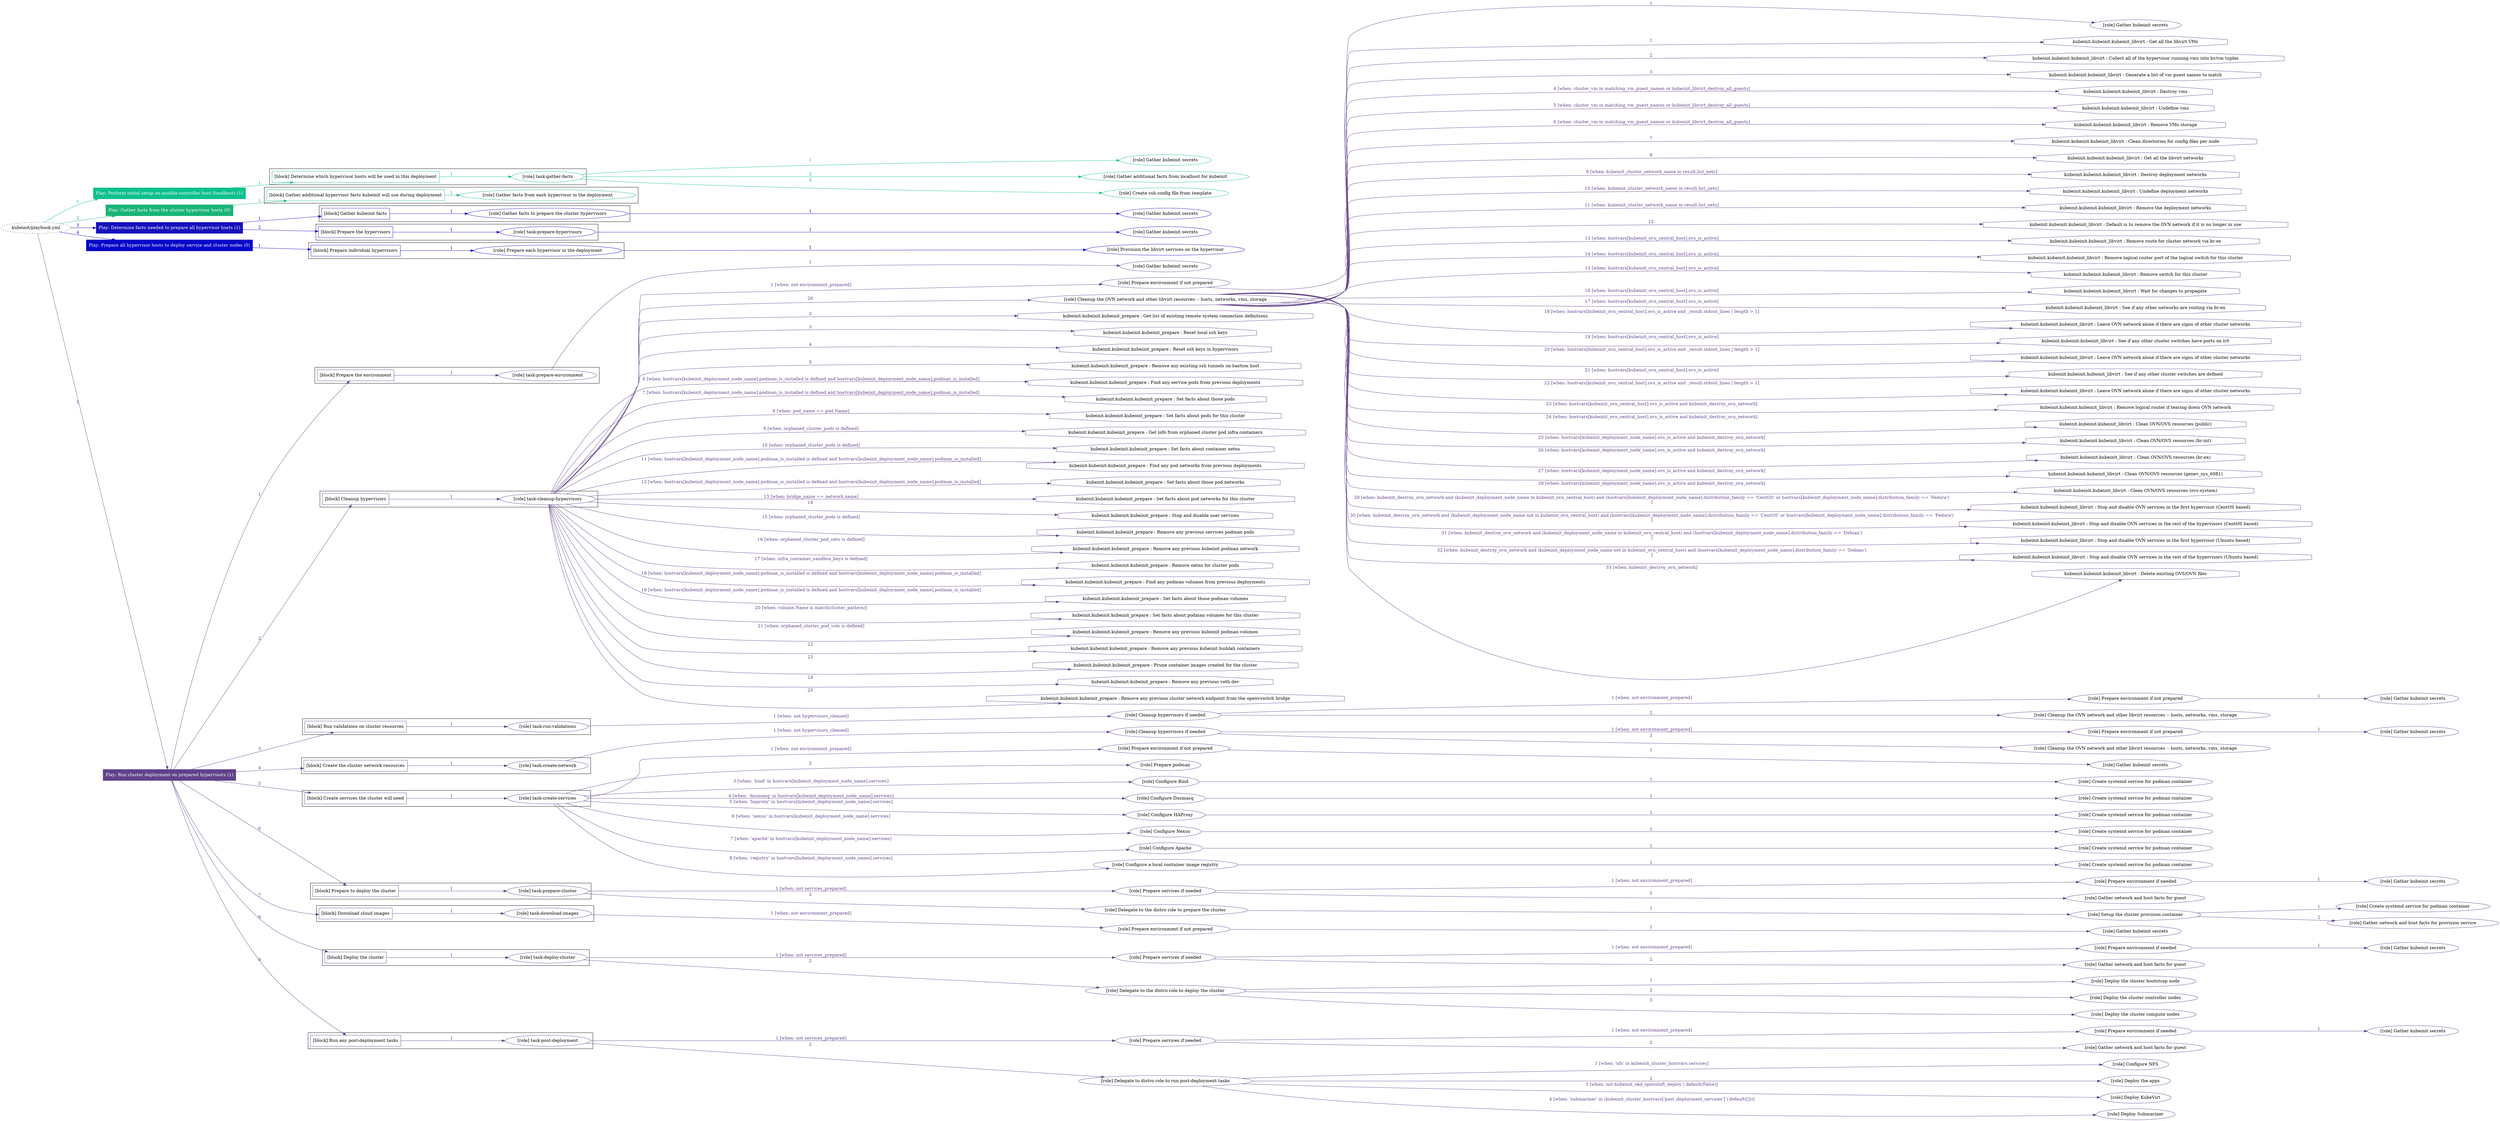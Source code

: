 digraph {
	graph [concentrate=true ordering=in rankdir=LR ratio=fill]
	edge [esep=5 sep=10]
	"kubeinit/playbook.yml" [URL="/home/runner/work/kubeinit/kubeinit/kubeinit/playbook.yml" id=playbook_5a685937 style=dotted]
	play_4b3d1224 [label="Play: Perform initial setup on ansible-controller host (localhost) (1)" URL="/home/runner/work/kubeinit/kubeinit/kubeinit/playbook.yml" color="#0cc08c" fontcolor="#ffffff" id=play_4b3d1224 shape=box style=filled tooltip=localhost]
	"kubeinit/playbook.yml" -> play_4b3d1224 [label="1 " color="#0cc08c" fontcolor="#0cc08c" id=edge_e534949f labeltooltip="1 " tooltip="1 "]
	subgraph "Gather kubeinit secrets" {
		role_74d53616 [label="[role] Gather kubeinit secrets" URL="/home/runner/.ansible/collections/ansible_collections/kubeinit/kubeinit/roles/kubeinit_prepare/tasks/build_hypervisors_group.yml" color="#0cc08c" id=role_74d53616 tooltip="Gather kubeinit secrets"]
	}
	subgraph "Gather additional facts from localhost for kubeinit" {
		role_13d86bd5 [label="[role] Gather additional facts from localhost for kubeinit" URL="/home/runner/.ansible/collections/ansible_collections/kubeinit/kubeinit/roles/kubeinit_prepare/tasks/build_hypervisors_group.yml" color="#0cc08c" id=role_13d86bd5 tooltip="Gather additional facts from localhost for kubeinit"]
	}
	subgraph "Create ssh config file from template" {
		role_1946ce9c [label="[role] Create ssh config file from template" URL="/home/runner/.ansible/collections/ansible_collections/kubeinit/kubeinit/roles/kubeinit_prepare/tasks/build_hypervisors_group.yml" color="#0cc08c" id=role_1946ce9c tooltip="Create ssh config file from template"]
	}
	subgraph "task-gather-facts" {
		role_2cd995b2 [label="[role] task-gather-facts" URL="/home/runner/work/kubeinit/kubeinit/kubeinit/playbook.yml" color="#0cc08c" id=role_2cd995b2 tooltip="task-gather-facts"]
		role_2cd995b2 -> role_74d53616 [label="1 " color="#0cc08c" fontcolor="#0cc08c" id=edge_56ccc3e6 labeltooltip="1 " tooltip="1 "]
		role_2cd995b2 -> role_13d86bd5 [label="2 " color="#0cc08c" fontcolor="#0cc08c" id=edge_38fa3831 labeltooltip="2 " tooltip="2 "]
		role_2cd995b2 -> role_1946ce9c [label="3 " color="#0cc08c" fontcolor="#0cc08c" id=edge_fc2ff83b labeltooltip="3 " tooltip="3 "]
	}
	subgraph "Play: Perform initial setup on ansible-controller host (localhost) (1)" {
		play_4b3d1224 -> block_cb86f668 [label=1 color="#0cc08c" fontcolor="#0cc08c" id=edge_6bf2eef9 labeltooltip=1 tooltip=1]
		subgraph cluster_block_cb86f668 {
			block_cb86f668 [label="[block] Determine which hypervisor hosts will be used in this deployment" URL="/home/runner/work/kubeinit/kubeinit/kubeinit/playbook.yml" color="#0cc08c" id=block_cb86f668 labeltooltip="Determine which hypervisor hosts will be used in this deployment" shape=box tooltip="Determine which hypervisor hosts will be used in this deployment"]
			block_cb86f668 -> role_2cd995b2 [label="1 " color="#0cc08c" fontcolor="#0cc08c" id=edge_7ae0b685 labeltooltip="1 " tooltip="1 "]
		}
	}
	play_cbb145e7 [label="Play: Gather facts from the cluster hypervisor hosts (0)" URL="/home/runner/work/kubeinit/kubeinit/kubeinit/playbook.yml" color="#18b477" fontcolor="#ffffff" id=play_cbb145e7 shape=box style=filled tooltip="Play: Gather facts from the cluster hypervisor hosts (0)"]
	"kubeinit/playbook.yml" -> play_cbb145e7 [label="2 " color="#18b477" fontcolor="#18b477" id=edge_5521da62 labeltooltip="2 " tooltip="2 "]
	subgraph "Gather facts from each hypervisor in the deployment" {
		role_2ae83c1e [label="[role] Gather facts from each hypervisor in the deployment" URL="/home/runner/work/kubeinit/kubeinit/kubeinit/playbook.yml" color="#18b477" id=role_2ae83c1e tooltip="Gather facts from each hypervisor in the deployment"]
	}
	subgraph "Play: Gather facts from the cluster hypervisor hosts (0)" {
		play_cbb145e7 -> block_51d61b0b [label=1 color="#18b477" fontcolor="#18b477" id=edge_b4debd8c labeltooltip=1 tooltip=1]
		subgraph cluster_block_51d61b0b {
			block_51d61b0b [label="[block] Gather additional hypervisor facts kubeinit will use during deployment" URL="/home/runner/work/kubeinit/kubeinit/kubeinit/playbook.yml" color="#18b477" id=block_51d61b0b labeltooltip="Gather additional hypervisor facts kubeinit will use during deployment" shape=box tooltip="Gather additional hypervisor facts kubeinit will use during deployment"]
			block_51d61b0b -> role_2ae83c1e [label="1 " color="#18b477" fontcolor="#18b477" id=edge_ced062c2 labeltooltip="1 " tooltip="1 "]
		}
	}
	play_a141be3d [label="Play: Determine facts needed to prepare all hypervisor hosts (1)" URL="/home/runner/work/kubeinit/kubeinit/kubeinit/playbook.yml" color="#1610bc" fontcolor="#ffffff" id=play_a141be3d shape=box style=filled tooltip=localhost]
	"kubeinit/playbook.yml" -> play_a141be3d [label="3 " color="#1610bc" fontcolor="#1610bc" id=edge_b71e64a9 labeltooltip="3 " tooltip="3 "]
	subgraph "Gather kubeinit secrets" {
		role_88fec59a [label="[role] Gather kubeinit secrets" URL="/home/runner/.ansible/collections/ansible_collections/kubeinit/kubeinit/roles/kubeinit_prepare/tasks/gather_kubeinit_facts.yml" color="#1610bc" id=role_88fec59a tooltip="Gather kubeinit secrets"]
	}
	subgraph "Gather facts to prepare the cluster hypervisors" {
		role_d0bea130 [label="[role] Gather facts to prepare the cluster hypervisors" URL="/home/runner/work/kubeinit/kubeinit/kubeinit/playbook.yml" color="#1610bc" id=role_d0bea130 tooltip="Gather facts to prepare the cluster hypervisors"]
		role_d0bea130 -> role_88fec59a [label="1 " color="#1610bc" fontcolor="#1610bc" id=edge_fb0bd0b6 labeltooltip="1 " tooltip="1 "]
	}
	subgraph "Gather kubeinit secrets" {
		role_1b1a8967 [label="[role] Gather kubeinit secrets" URL="/home/runner/.ansible/collections/ansible_collections/kubeinit/kubeinit/roles/kubeinit_prepare/tasks/gather_kubeinit_facts.yml" color="#1610bc" id=role_1b1a8967 tooltip="Gather kubeinit secrets"]
	}
	subgraph "task-prepare-hypervisors" {
		role_aea4c94e [label="[role] task-prepare-hypervisors" URL="/home/runner/work/kubeinit/kubeinit/kubeinit/playbook.yml" color="#1610bc" id=role_aea4c94e tooltip="task-prepare-hypervisors"]
		role_aea4c94e -> role_1b1a8967 [label="1 " color="#1610bc" fontcolor="#1610bc" id=edge_d0d163bd labeltooltip="1 " tooltip="1 "]
	}
	subgraph "Play: Determine facts needed to prepare all hypervisor hosts (1)" {
		play_a141be3d -> block_807390ba [label=1 color="#1610bc" fontcolor="#1610bc" id=edge_8e88df7f labeltooltip=1 tooltip=1]
		subgraph cluster_block_807390ba {
			block_807390ba [label="[block] Gather kubeinit facts" URL="/home/runner/work/kubeinit/kubeinit/kubeinit/playbook.yml" color="#1610bc" id=block_807390ba labeltooltip="Gather kubeinit facts" shape=box tooltip="Gather kubeinit facts"]
			block_807390ba -> role_d0bea130 [label="1 " color="#1610bc" fontcolor="#1610bc" id=edge_ecd82be0 labeltooltip="1 " tooltip="1 "]
		}
		play_a141be3d -> block_390c8eaf [label=2 color="#1610bc" fontcolor="#1610bc" id=edge_f8343049 labeltooltip=2 tooltip=2]
		subgraph cluster_block_390c8eaf {
			block_390c8eaf [label="[block] Prepare the hypervisors" URL="/home/runner/work/kubeinit/kubeinit/kubeinit/playbook.yml" color="#1610bc" id=block_390c8eaf labeltooltip="Prepare the hypervisors" shape=box tooltip="Prepare the hypervisors"]
			block_390c8eaf -> role_aea4c94e [label="1 " color="#1610bc" fontcolor="#1610bc" id=edge_49386516 labeltooltip="1 " tooltip="1 "]
		}
	}
	play_7a26996c [label="Play: Prepare all hypervisor hosts to deploy service and cluster nodes (0)" URL="/home/runner/work/kubeinit/kubeinit/kubeinit/playbook.yml" color="#0406c8" fontcolor="#ffffff" id=play_7a26996c shape=box style=filled tooltip="Play: Prepare all hypervisor hosts to deploy service and cluster nodes (0)"]
	"kubeinit/playbook.yml" -> play_7a26996c [label="4 " color="#0406c8" fontcolor="#0406c8" id=edge_09c0ed5b labeltooltip="4 " tooltip="4 "]
	subgraph "Provision the libvirt services on the hypervisor" {
		role_6f78bd46 [label="[role] Provision the libvirt services on the hypervisor" URL="/home/runner/.ansible/collections/ansible_collections/kubeinit/kubeinit/roles/kubeinit_prepare/tasks/prepare_hypervisor.yml" color="#0406c8" id=role_6f78bd46 tooltip="Provision the libvirt services on the hypervisor"]
	}
	subgraph "Prepare each hypervisor in the deployment" {
		role_cb745469 [label="[role] Prepare each hypervisor in the deployment" URL="/home/runner/work/kubeinit/kubeinit/kubeinit/playbook.yml" color="#0406c8" id=role_cb745469 tooltip="Prepare each hypervisor in the deployment"]
		role_cb745469 -> role_6f78bd46 [label="1 " color="#0406c8" fontcolor="#0406c8" id=edge_237f7c4c labeltooltip="1 " tooltip="1 "]
	}
	subgraph "Play: Prepare all hypervisor hosts to deploy service and cluster nodes (0)" {
		play_7a26996c -> block_8927fe76 [label=1 color="#0406c8" fontcolor="#0406c8" id=edge_faab51d9 labeltooltip=1 tooltip=1]
		subgraph cluster_block_8927fe76 {
			block_8927fe76 [label="[block] Prepare individual hypervisors" URL="/home/runner/work/kubeinit/kubeinit/kubeinit/playbook.yml" color="#0406c8" id=block_8927fe76 labeltooltip="Prepare individual hypervisors" shape=box tooltip="Prepare individual hypervisors"]
			block_8927fe76 -> role_cb745469 [label="1 " color="#0406c8" fontcolor="#0406c8" id=edge_61175d0c labeltooltip="1 " tooltip="1 "]
		}
	}
	play_1de06025 [label="Play: Run cluster deployment on prepared hypervisors (1)" URL="/home/runner/work/kubeinit/kubeinit/kubeinit/playbook.yml" color="#60428a" fontcolor="#ffffff" id=play_1de06025 shape=box style=filled tooltip=localhost]
	"kubeinit/playbook.yml" -> play_1de06025 [label="5 " color="#60428a" fontcolor="#60428a" id=edge_9a199eaf labeltooltip="5 " tooltip="5 "]
	subgraph "Gather kubeinit secrets" {
		role_e805eaee [label="[role] Gather kubeinit secrets" URL="/home/runner/.ansible/collections/ansible_collections/kubeinit/kubeinit/roles/kubeinit_prepare/tasks/gather_kubeinit_facts.yml" color="#60428a" id=role_e805eaee tooltip="Gather kubeinit secrets"]
	}
	subgraph "task-prepare-environment" {
		role_ff3a4312 [label="[role] task-prepare-environment" URL="/home/runner/work/kubeinit/kubeinit/kubeinit/playbook.yml" color="#60428a" id=role_ff3a4312 tooltip="task-prepare-environment"]
		role_ff3a4312 -> role_e805eaee [label="1 " color="#60428a" fontcolor="#60428a" id=edge_09e8d224 labeltooltip="1 " tooltip="1 "]
	}
	subgraph "Gather kubeinit secrets" {
		role_c20d9a49 [label="[role] Gather kubeinit secrets" URL="/home/runner/.ansible/collections/ansible_collections/kubeinit/kubeinit/roles/kubeinit_prepare/tasks/gather_kubeinit_facts.yml" color="#60428a" id=role_c20d9a49 tooltip="Gather kubeinit secrets"]
	}
	subgraph "Prepare environment if not prepared" {
		role_c67de03b [label="[role] Prepare environment if not prepared" URL="/home/runner/.ansible/collections/ansible_collections/kubeinit/kubeinit/roles/kubeinit_prepare/tasks/cleanup_hypervisors.yml" color="#60428a" id=role_c67de03b tooltip="Prepare environment if not prepared"]
		role_c67de03b -> role_c20d9a49 [label="1 " color="#60428a" fontcolor="#60428a" id=edge_92410323 labeltooltip="1 " tooltip="1 "]
	}
	subgraph "Cleanup the OVN network and other libvirt resources -- hosts, networks, vms, storage" {
		role_a7441853 [label="[role] Cleanup the OVN network and other libvirt resources -- hosts, networks, vms, storage" URL="/home/runner/.ansible/collections/ansible_collections/kubeinit/kubeinit/roles/kubeinit_prepare/tasks/cleanup_hypervisors.yml" color="#60428a" id=role_a7441853 tooltip="Cleanup the OVN network and other libvirt resources -- hosts, networks, vms, storage"]
		task_13f23be9 [label="kubeinit.kubeinit.kubeinit_libvirt : Get all the libvirt VMs" URL="/home/runner/.ansible/collections/ansible_collections/kubeinit/kubeinit/roles/kubeinit_libvirt/tasks/cleanup_libvirt.yml" color="#60428a" id=task_13f23be9 shape=octagon tooltip="kubeinit.kubeinit.kubeinit_libvirt : Get all the libvirt VMs"]
		role_a7441853 -> task_13f23be9 [label="1 " color="#60428a" fontcolor="#60428a" id=edge_dbd47654 labeltooltip="1 " tooltip="1 "]
		task_207df559 [label="kubeinit.kubeinit.kubeinit_libvirt : Collect all of the hypervisor running vms into hv/vm tuples" URL="/home/runner/.ansible/collections/ansible_collections/kubeinit/kubeinit/roles/kubeinit_libvirt/tasks/cleanup_libvirt.yml" color="#60428a" id=task_207df559 shape=octagon tooltip="kubeinit.kubeinit.kubeinit_libvirt : Collect all of the hypervisor running vms into hv/vm tuples"]
		role_a7441853 -> task_207df559 [label="2 " color="#60428a" fontcolor="#60428a" id=edge_43ebcbdb labeltooltip="2 " tooltip="2 "]
		task_48f95d63 [label="kubeinit.kubeinit.kubeinit_libvirt : Generate a list of vm guest names to match" URL="/home/runner/.ansible/collections/ansible_collections/kubeinit/kubeinit/roles/kubeinit_libvirt/tasks/cleanup_libvirt.yml" color="#60428a" id=task_48f95d63 shape=octagon tooltip="kubeinit.kubeinit.kubeinit_libvirt : Generate a list of vm guest names to match"]
		role_a7441853 -> task_48f95d63 [label="3 " color="#60428a" fontcolor="#60428a" id=edge_7505f6d7 labeltooltip="3 " tooltip="3 "]
		task_c0f38610 [label="kubeinit.kubeinit.kubeinit_libvirt : Destroy vms" URL="/home/runner/.ansible/collections/ansible_collections/kubeinit/kubeinit/roles/kubeinit_libvirt/tasks/cleanup_libvirt.yml" color="#60428a" id=task_c0f38610 shape=octagon tooltip="kubeinit.kubeinit.kubeinit_libvirt : Destroy vms"]
		role_a7441853 -> task_c0f38610 [label="4 [when: cluster_vm in matching_vm_guest_names or kubeinit_libvirt_destroy_all_guests]" color="#60428a" fontcolor="#60428a" id=edge_b9578f16 labeltooltip="4 [when: cluster_vm in matching_vm_guest_names or kubeinit_libvirt_destroy_all_guests]" tooltip="4 [when: cluster_vm in matching_vm_guest_names or kubeinit_libvirt_destroy_all_guests]"]
		task_8b9d61a6 [label="kubeinit.kubeinit.kubeinit_libvirt : Undefine vms" URL="/home/runner/.ansible/collections/ansible_collections/kubeinit/kubeinit/roles/kubeinit_libvirt/tasks/cleanup_libvirt.yml" color="#60428a" id=task_8b9d61a6 shape=octagon tooltip="kubeinit.kubeinit.kubeinit_libvirt : Undefine vms"]
		role_a7441853 -> task_8b9d61a6 [label="5 [when: cluster_vm in matching_vm_guest_names or kubeinit_libvirt_destroy_all_guests]" color="#60428a" fontcolor="#60428a" id=edge_0d5a8fde labeltooltip="5 [when: cluster_vm in matching_vm_guest_names or kubeinit_libvirt_destroy_all_guests]" tooltip="5 [when: cluster_vm in matching_vm_guest_names or kubeinit_libvirt_destroy_all_guests]"]
		task_0b5e4cb6 [label="kubeinit.kubeinit.kubeinit_libvirt : Remove VMs storage" URL="/home/runner/.ansible/collections/ansible_collections/kubeinit/kubeinit/roles/kubeinit_libvirt/tasks/cleanup_libvirt.yml" color="#60428a" id=task_0b5e4cb6 shape=octagon tooltip="kubeinit.kubeinit.kubeinit_libvirt : Remove VMs storage"]
		role_a7441853 -> task_0b5e4cb6 [label="6 [when: cluster_vm in matching_vm_guest_names or kubeinit_libvirt_destroy_all_guests]" color="#60428a" fontcolor="#60428a" id=edge_0864c8c7 labeltooltip="6 [when: cluster_vm in matching_vm_guest_names or kubeinit_libvirt_destroy_all_guests]" tooltip="6 [when: cluster_vm in matching_vm_guest_names or kubeinit_libvirt_destroy_all_guests]"]
		task_5bfc951f [label="kubeinit.kubeinit.kubeinit_libvirt : Clean directories for config files per node" URL="/home/runner/.ansible/collections/ansible_collections/kubeinit/kubeinit/roles/kubeinit_libvirt/tasks/cleanup_libvirt.yml" color="#60428a" id=task_5bfc951f shape=octagon tooltip="kubeinit.kubeinit.kubeinit_libvirt : Clean directories for config files per node"]
		role_a7441853 -> task_5bfc951f [label="7 " color="#60428a" fontcolor="#60428a" id=edge_28ce2064 labeltooltip="7 " tooltip="7 "]
		task_38ed39b9 [label="kubeinit.kubeinit.kubeinit_libvirt : Get all the libvirt networks" URL="/home/runner/.ansible/collections/ansible_collections/kubeinit/kubeinit/roles/kubeinit_libvirt/tasks/cleanup_libvirt.yml" color="#60428a" id=task_38ed39b9 shape=octagon tooltip="kubeinit.kubeinit.kubeinit_libvirt : Get all the libvirt networks"]
		role_a7441853 -> task_38ed39b9 [label="8 " color="#60428a" fontcolor="#60428a" id=edge_2c5d12c7 labeltooltip="8 " tooltip="8 "]
		task_5b1be818 [label="kubeinit.kubeinit.kubeinit_libvirt : Destroy deployment networks" URL="/home/runner/.ansible/collections/ansible_collections/kubeinit/kubeinit/roles/kubeinit_libvirt/tasks/cleanup_libvirt.yml" color="#60428a" id=task_5b1be818 shape=octagon tooltip="kubeinit.kubeinit.kubeinit_libvirt : Destroy deployment networks"]
		role_a7441853 -> task_5b1be818 [label="9 [when: kubeinit_cluster_network_name in result.list_nets]" color="#60428a" fontcolor="#60428a" id=edge_130e5965 labeltooltip="9 [when: kubeinit_cluster_network_name in result.list_nets]" tooltip="9 [when: kubeinit_cluster_network_name in result.list_nets]"]
		task_a07d2d90 [label="kubeinit.kubeinit.kubeinit_libvirt : Undefine deployment networks" URL="/home/runner/.ansible/collections/ansible_collections/kubeinit/kubeinit/roles/kubeinit_libvirt/tasks/cleanup_libvirt.yml" color="#60428a" id=task_a07d2d90 shape=octagon tooltip="kubeinit.kubeinit.kubeinit_libvirt : Undefine deployment networks"]
		role_a7441853 -> task_a07d2d90 [label="10 [when: kubeinit_cluster_network_name in result.list_nets]" color="#60428a" fontcolor="#60428a" id=edge_44a8302a labeltooltip="10 [when: kubeinit_cluster_network_name in result.list_nets]" tooltip="10 [when: kubeinit_cluster_network_name in result.list_nets]"]
		task_3878fd0d [label="kubeinit.kubeinit.kubeinit_libvirt : Remove the deployment networks" URL="/home/runner/.ansible/collections/ansible_collections/kubeinit/kubeinit/roles/kubeinit_libvirt/tasks/cleanup_libvirt.yml" color="#60428a" id=task_3878fd0d shape=octagon tooltip="kubeinit.kubeinit.kubeinit_libvirt : Remove the deployment networks"]
		role_a7441853 -> task_3878fd0d [label="11 [when: kubeinit_cluster_network_name in result.list_nets]" color="#60428a" fontcolor="#60428a" id=edge_8932beb2 labeltooltip="11 [when: kubeinit_cluster_network_name in result.list_nets]" tooltip="11 [when: kubeinit_cluster_network_name in result.list_nets]"]
		task_b4155995 [label="kubeinit.kubeinit.kubeinit_libvirt : Default is to remove the OVN network if it is no longer in use" URL="/home/runner/.ansible/collections/ansible_collections/kubeinit/kubeinit/roles/kubeinit_libvirt/tasks/cleanup_libvirt.yml" color="#60428a" id=task_b4155995 shape=octagon tooltip="kubeinit.kubeinit.kubeinit_libvirt : Default is to remove the OVN network if it is no longer in use"]
		role_a7441853 -> task_b4155995 [label="12 " color="#60428a" fontcolor="#60428a" id=edge_446f88cf labeltooltip="12 " tooltip="12 "]
		task_6d5f1f81 [label="kubeinit.kubeinit.kubeinit_libvirt : Remove route for cluster network via br-ex" URL="/home/runner/.ansible/collections/ansible_collections/kubeinit/kubeinit/roles/kubeinit_libvirt/tasks/cleanup_libvirt.yml" color="#60428a" id=task_6d5f1f81 shape=octagon tooltip="kubeinit.kubeinit.kubeinit_libvirt : Remove route for cluster network via br-ex"]
		role_a7441853 -> task_6d5f1f81 [label="13 [when: hostvars[kubeinit_ovn_central_host].ovs_is_active]" color="#60428a" fontcolor="#60428a" id=edge_f3b3c263 labeltooltip="13 [when: hostvars[kubeinit_ovn_central_host].ovs_is_active]" tooltip="13 [when: hostvars[kubeinit_ovn_central_host].ovs_is_active]"]
		task_79d696ad [label="kubeinit.kubeinit.kubeinit_libvirt : Remove logical router port of the logical switch for this cluster" URL="/home/runner/.ansible/collections/ansible_collections/kubeinit/kubeinit/roles/kubeinit_libvirt/tasks/cleanup_libvirt.yml" color="#60428a" id=task_79d696ad shape=octagon tooltip="kubeinit.kubeinit.kubeinit_libvirt : Remove logical router port of the logical switch for this cluster"]
		role_a7441853 -> task_79d696ad [label="14 [when: hostvars[kubeinit_ovn_central_host].ovs_is_active]" color="#60428a" fontcolor="#60428a" id=edge_efad4b79 labeltooltip="14 [when: hostvars[kubeinit_ovn_central_host].ovs_is_active]" tooltip="14 [when: hostvars[kubeinit_ovn_central_host].ovs_is_active]"]
		task_f5fe05ab [label="kubeinit.kubeinit.kubeinit_libvirt : Remove switch for this cluster" URL="/home/runner/.ansible/collections/ansible_collections/kubeinit/kubeinit/roles/kubeinit_libvirt/tasks/cleanup_libvirt.yml" color="#60428a" id=task_f5fe05ab shape=octagon tooltip="kubeinit.kubeinit.kubeinit_libvirt : Remove switch for this cluster"]
		role_a7441853 -> task_f5fe05ab [label="15 [when: hostvars[kubeinit_ovn_central_host].ovs_is_active]" color="#60428a" fontcolor="#60428a" id=edge_ad8c8830 labeltooltip="15 [when: hostvars[kubeinit_ovn_central_host].ovs_is_active]" tooltip="15 [when: hostvars[kubeinit_ovn_central_host].ovs_is_active]"]
		task_81767485 [label="kubeinit.kubeinit.kubeinit_libvirt : Wait for changes to propagate" URL="/home/runner/.ansible/collections/ansible_collections/kubeinit/kubeinit/roles/kubeinit_libvirt/tasks/cleanup_libvirt.yml" color="#60428a" id=task_81767485 shape=octagon tooltip="kubeinit.kubeinit.kubeinit_libvirt : Wait for changes to propagate"]
		role_a7441853 -> task_81767485 [label="16 [when: hostvars[kubeinit_ovn_central_host].ovs_is_active]" color="#60428a" fontcolor="#60428a" id=edge_be730074 labeltooltip="16 [when: hostvars[kubeinit_ovn_central_host].ovs_is_active]" tooltip="16 [when: hostvars[kubeinit_ovn_central_host].ovs_is_active]"]
		task_aa578aa0 [label="kubeinit.kubeinit.kubeinit_libvirt : See if any other networks are routing via br-ex" URL="/home/runner/.ansible/collections/ansible_collections/kubeinit/kubeinit/roles/kubeinit_libvirt/tasks/cleanup_libvirt.yml" color="#60428a" id=task_aa578aa0 shape=octagon tooltip="kubeinit.kubeinit.kubeinit_libvirt : See if any other networks are routing via br-ex"]
		role_a7441853 -> task_aa578aa0 [label="17 [when: hostvars[kubeinit_ovn_central_host].ovs_is_active]" color="#60428a" fontcolor="#60428a" id=edge_0762f4f9 labeltooltip="17 [when: hostvars[kubeinit_ovn_central_host].ovs_is_active]" tooltip="17 [when: hostvars[kubeinit_ovn_central_host].ovs_is_active]"]
		task_72340a4e [label="kubeinit.kubeinit.kubeinit_libvirt : Leave OVN network alone if there are signs of other cluster networks" URL="/home/runner/.ansible/collections/ansible_collections/kubeinit/kubeinit/roles/kubeinit_libvirt/tasks/cleanup_libvirt.yml" color="#60428a" id=task_72340a4e shape=octagon tooltip="kubeinit.kubeinit.kubeinit_libvirt : Leave OVN network alone if there are signs of other cluster networks"]
		role_a7441853 -> task_72340a4e [label="18 [when: hostvars[kubeinit_ovn_central_host].ovs_is_active and _result.stdout_lines | length > 1]" color="#60428a" fontcolor="#60428a" id=edge_0bac1da1 labeltooltip="18 [when: hostvars[kubeinit_ovn_central_host].ovs_is_active and _result.stdout_lines | length > 1]" tooltip="18 [when: hostvars[kubeinit_ovn_central_host].ovs_is_active and _result.stdout_lines | length > 1]"]
		task_f030ff0c [label="kubeinit.kubeinit.kubeinit_libvirt : See if any other cluster switches have ports on lr0" URL="/home/runner/.ansible/collections/ansible_collections/kubeinit/kubeinit/roles/kubeinit_libvirt/tasks/cleanup_libvirt.yml" color="#60428a" id=task_f030ff0c shape=octagon tooltip="kubeinit.kubeinit.kubeinit_libvirt : See if any other cluster switches have ports on lr0"]
		role_a7441853 -> task_f030ff0c [label="19 [when: hostvars[kubeinit_ovn_central_host].ovs_is_active]" color="#60428a" fontcolor="#60428a" id=edge_e9fc1a52 labeltooltip="19 [when: hostvars[kubeinit_ovn_central_host].ovs_is_active]" tooltip="19 [when: hostvars[kubeinit_ovn_central_host].ovs_is_active]"]
		task_0e5c85fb [label="kubeinit.kubeinit.kubeinit_libvirt : Leave OVN network alone if there are signs of other cluster networks" URL="/home/runner/.ansible/collections/ansible_collections/kubeinit/kubeinit/roles/kubeinit_libvirt/tasks/cleanup_libvirt.yml" color="#60428a" id=task_0e5c85fb shape=octagon tooltip="kubeinit.kubeinit.kubeinit_libvirt : Leave OVN network alone if there are signs of other cluster networks"]
		role_a7441853 -> task_0e5c85fb [label="20 [when: hostvars[kubeinit_ovn_central_host].ovs_is_active and _result.stdout_lines | length > 1]" color="#60428a" fontcolor="#60428a" id=edge_6f6b92dc labeltooltip="20 [when: hostvars[kubeinit_ovn_central_host].ovs_is_active and _result.stdout_lines | length > 1]" tooltip="20 [when: hostvars[kubeinit_ovn_central_host].ovs_is_active and _result.stdout_lines | length > 1]"]
		task_a98fc1ce [label="kubeinit.kubeinit.kubeinit_libvirt : See if any other cluster switches are defined" URL="/home/runner/.ansible/collections/ansible_collections/kubeinit/kubeinit/roles/kubeinit_libvirt/tasks/cleanup_libvirt.yml" color="#60428a" id=task_a98fc1ce shape=octagon tooltip="kubeinit.kubeinit.kubeinit_libvirt : See if any other cluster switches are defined"]
		role_a7441853 -> task_a98fc1ce [label="21 [when: hostvars[kubeinit_ovn_central_host].ovs_is_active]" color="#60428a" fontcolor="#60428a" id=edge_df17e5bc labeltooltip="21 [when: hostvars[kubeinit_ovn_central_host].ovs_is_active]" tooltip="21 [when: hostvars[kubeinit_ovn_central_host].ovs_is_active]"]
		task_f819f742 [label="kubeinit.kubeinit.kubeinit_libvirt : Leave OVN network alone if there are signs of other cluster networks" URL="/home/runner/.ansible/collections/ansible_collections/kubeinit/kubeinit/roles/kubeinit_libvirt/tasks/cleanup_libvirt.yml" color="#60428a" id=task_f819f742 shape=octagon tooltip="kubeinit.kubeinit.kubeinit_libvirt : Leave OVN network alone if there are signs of other cluster networks"]
		role_a7441853 -> task_f819f742 [label="22 [when: hostvars[kubeinit_ovn_central_host].ovs_is_active and _result.stdout_lines | length > 1]" color="#60428a" fontcolor="#60428a" id=edge_954edd08 labeltooltip="22 [when: hostvars[kubeinit_ovn_central_host].ovs_is_active and _result.stdout_lines | length > 1]" tooltip="22 [when: hostvars[kubeinit_ovn_central_host].ovs_is_active and _result.stdout_lines | length > 1]"]
		task_bcc3f0dc [label="kubeinit.kubeinit.kubeinit_libvirt : Remove logical router if tearing down OVN network" URL="/home/runner/.ansible/collections/ansible_collections/kubeinit/kubeinit/roles/kubeinit_libvirt/tasks/cleanup_libvirt.yml" color="#60428a" id=task_bcc3f0dc shape=octagon tooltip="kubeinit.kubeinit.kubeinit_libvirt : Remove logical router if tearing down OVN network"]
		role_a7441853 -> task_bcc3f0dc [label="23 [when: hostvars[kubeinit_ovn_central_host].ovs_is_active and kubeinit_destroy_ovn_network]" color="#60428a" fontcolor="#60428a" id=edge_915528a4 labeltooltip="23 [when: hostvars[kubeinit_ovn_central_host].ovs_is_active and kubeinit_destroy_ovn_network]" tooltip="23 [when: hostvars[kubeinit_ovn_central_host].ovs_is_active and kubeinit_destroy_ovn_network]"]
		task_d0659c36 [label="kubeinit.kubeinit.kubeinit_libvirt : Clean OVN/OVS resources (public)" URL="/home/runner/.ansible/collections/ansible_collections/kubeinit/kubeinit/roles/kubeinit_libvirt/tasks/cleanup_libvirt.yml" color="#60428a" id=task_d0659c36 shape=octagon tooltip="kubeinit.kubeinit.kubeinit_libvirt : Clean OVN/OVS resources (public)"]
		role_a7441853 -> task_d0659c36 [label="24 [when: hostvars[kubeinit_ovn_central_host].ovs_is_active and kubeinit_destroy_ovn_network]" color="#60428a" fontcolor="#60428a" id=edge_35f16e5f labeltooltip="24 [when: hostvars[kubeinit_ovn_central_host].ovs_is_active and kubeinit_destroy_ovn_network]" tooltip="24 [when: hostvars[kubeinit_ovn_central_host].ovs_is_active and kubeinit_destroy_ovn_network]"]
		task_665fca76 [label="kubeinit.kubeinit.kubeinit_libvirt : Clean OVN/OVS resources (br-int)" URL="/home/runner/.ansible/collections/ansible_collections/kubeinit/kubeinit/roles/kubeinit_libvirt/tasks/cleanup_libvirt.yml" color="#60428a" id=task_665fca76 shape=octagon tooltip="kubeinit.kubeinit.kubeinit_libvirt : Clean OVN/OVS resources (br-int)"]
		role_a7441853 -> task_665fca76 [label="25 [when: hostvars[kubeinit_deployment_node_name].ovs_is_active and kubeinit_destroy_ovn_network]" color="#60428a" fontcolor="#60428a" id=edge_5ee1b223 labeltooltip="25 [when: hostvars[kubeinit_deployment_node_name].ovs_is_active and kubeinit_destroy_ovn_network]" tooltip="25 [when: hostvars[kubeinit_deployment_node_name].ovs_is_active and kubeinit_destroy_ovn_network]"]
		task_e7a44183 [label="kubeinit.kubeinit.kubeinit_libvirt : Clean OVN/OVS resources (br-ex)" URL="/home/runner/.ansible/collections/ansible_collections/kubeinit/kubeinit/roles/kubeinit_libvirt/tasks/cleanup_libvirt.yml" color="#60428a" id=task_e7a44183 shape=octagon tooltip="kubeinit.kubeinit.kubeinit_libvirt : Clean OVN/OVS resources (br-ex)"]
		role_a7441853 -> task_e7a44183 [label="26 [when: hostvars[kubeinit_deployment_node_name].ovs_is_active and kubeinit_destroy_ovn_network]" color="#60428a" fontcolor="#60428a" id=edge_6da13697 labeltooltip="26 [when: hostvars[kubeinit_deployment_node_name].ovs_is_active and kubeinit_destroy_ovn_network]" tooltip="26 [when: hostvars[kubeinit_deployment_node_name].ovs_is_active and kubeinit_destroy_ovn_network]"]
		task_9fc02b8d [label="kubeinit.kubeinit.kubeinit_libvirt : Clean OVN/OVS resources (genev_sys_6081)" URL="/home/runner/.ansible/collections/ansible_collections/kubeinit/kubeinit/roles/kubeinit_libvirt/tasks/cleanup_libvirt.yml" color="#60428a" id=task_9fc02b8d shape=octagon tooltip="kubeinit.kubeinit.kubeinit_libvirt : Clean OVN/OVS resources (genev_sys_6081)"]
		role_a7441853 -> task_9fc02b8d [label="27 [when: hostvars[kubeinit_deployment_node_name].ovs_is_active and kubeinit_destroy_ovn_network]" color="#60428a" fontcolor="#60428a" id=edge_8113e8f1 labeltooltip="27 [when: hostvars[kubeinit_deployment_node_name].ovs_is_active and kubeinit_destroy_ovn_network]" tooltip="27 [when: hostvars[kubeinit_deployment_node_name].ovs_is_active and kubeinit_destroy_ovn_network]"]
		task_1a657da7 [label="kubeinit.kubeinit.kubeinit_libvirt : Clean OVN/OVS resources (ovs-system)" URL="/home/runner/.ansible/collections/ansible_collections/kubeinit/kubeinit/roles/kubeinit_libvirt/tasks/cleanup_libvirt.yml" color="#60428a" id=task_1a657da7 shape=octagon tooltip="kubeinit.kubeinit.kubeinit_libvirt : Clean OVN/OVS resources (ovs-system)"]
		role_a7441853 -> task_1a657da7 [label="28 [when: hostvars[kubeinit_deployment_node_name].ovs_is_active and kubeinit_destroy_ovn_network]" color="#60428a" fontcolor="#60428a" id=edge_40d62c00 labeltooltip="28 [when: hostvars[kubeinit_deployment_node_name].ovs_is_active and kubeinit_destroy_ovn_network]" tooltip="28 [when: hostvars[kubeinit_deployment_node_name].ovs_is_active and kubeinit_destroy_ovn_network]"]
		task_83ed81c3 [label="kubeinit.kubeinit.kubeinit_libvirt : Stop and disable OVN services in the first hypervisor (CentOS based)" URL="/home/runner/.ansible/collections/ansible_collections/kubeinit/kubeinit/roles/kubeinit_libvirt/tasks/cleanup_libvirt.yml" color="#60428a" id=task_83ed81c3 shape=octagon tooltip="kubeinit.kubeinit.kubeinit_libvirt : Stop and disable OVN services in the first hypervisor (CentOS based)"]
		role_a7441853 -> task_83ed81c3 [label="29 [when: kubeinit_destroy_ovn_network and (kubeinit_deployment_node_name in kubeinit_ovn_central_host) and (hostvars[kubeinit_deployment_node_name].distribution_family == 'CentOS' or hostvars[kubeinit_deployment_node_name].distribution_family == 'Fedora')
]" color="#60428a" fontcolor="#60428a" id=edge_b889365c labeltooltip="29 [when: kubeinit_destroy_ovn_network and (kubeinit_deployment_node_name in kubeinit_ovn_central_host) and (hostvars[kubeinit_deployment_node_name].distribution_family == 'CentOS' or hostvars[kubeinit_deployment_node_name].distribution_family == 'Fedora')
]" tooltip="29 [when: kubeinit_destroy_ovn_network and (kubeinit_deployment_node_name in kubeinit_ovn_central_host) and (hostvars[kubeinit_deployment_node_name].distribution_family == 'CentOS' or hostvars[kubeinit_deployment_node_name].distribution_family == 'Fedora')
]"]
		task_0f705169 [label="kubeinit.kubeinit.kubeinit_libvirt : Stop and disable OVN services in the rest of the hypervisors (CentOS based)" URL="/home/runner/.ansible/collections/ansible_collections/kubeinit/kubeinit/roles/kubeinit_libvirt/tasks/cleanup_libvirt.yml" color="#60428a" id=task_0f705169 shape=octagon tooltip="kubeinit.kubeinit.kubeinit_libvirt : Stop and disable OVN services in the rest of the hypervisors (CentOS based)"]
		role_a7441853 -> task_0f705169 [label="30 [when: kubeinit_destroy_ovn_network and (kubeinit_deployment_node_name not in kubeinit_ovn_central_host) and (hostvars[kubeinit_deployment_node_name].distribution_family == 'CentOS' or hostvars[kubeinit_deployment_node_name].distribution_family == 'Fedora')
]" color="#60428a" fontcolor="#60428a" id=edge_42c7b172 labeltooltip="30 [when: kubeinit_destroy_ovn_network and (kubeinit_deployment_node_name not in kubeinit_ovn_central_host) and (hostvars[kubeinit_deployment_node_name].distribution_family == 'CentOS' or hostvars[kubeinit_deployment_node_name].distribution_family == 'Fedora')
]" tooltip="30 [when: kubeinit_destroy_ovn_network and (kubeinit_deployment_node_name not in kubeinit_ovn_central_host) and (hostvars[kubeinit_deployment_node_name].distribution_family == 'CentOS' or hostvars[kubeinit_deployment_node_name].distribution_family == 'Fedora')
]"]
		task_7687d1a6 [label="kubeinit.kubeinit.kubeinit_libvirt : Stop and disable OVN services in the first hypervisor (Ubuntu based)" URL="/home/runner/.ansible/collections/ansible_collections/kubeinit/kubeinit/roles/kubeinit_libvirt/tasks/cleanup_libvirt.yml" color="#60428a" id=task_7687d1a6 shape=octagon tooltip="kubeinit.kubeinit.kubeinit_libvirt : Stop and disable OVN services in the first hypervisor (Ubuntu based)"]
		role_a7441853 -> task_7687d1a6 [label="31 [when: kubeinit_destroy_ovn_network and (kubeinit_deployment_node_name in kubeinit_ovn_central_host) and (hostvars[kubeinit_deployment_node_name].distribution_family == 'Debian')
]" color="#60428a" fontcolor="#60428a" id=edge_2502fcc1 labeltooltip="31 [when: kubeinit_destroy_ovn_network and (kubeinit_deployment_node_name in kubeinit_ovn_central_host) and (hostvars[kubeinit_deployment_node_name].distribution_family == 'Debian')
]" tooltip="31 [when: kubeinit_destroy_ovn_network and (kubeinit_deployment_node_name in kubeinit_ovn_central_host) and (hostvars[kubeinit_deployment_node_name].distribution_family == 'Debian')
]"]
		task_4bda546d [label="kubeinit.kubeinit.kubeinit_libvirt : Stop and disable OVN services in the rest of the hypervisors (Ubuntu based)" URL="/home/runner/.ansible/collections/ansible_collections/kubeinit/kubeinit/roles/kubeinit_libvirt/tasks/cleanup_libvirt.yml" color="#60428a" id=task_4bda546d shape=octagon tooltip="kubeinit.kubeinit.kubeinit_libvirt : Stop and disable OVN services in the rest of the hypervisors (Ubuntu based)"]
		role_a7441853 -> task_4bda546d [label="32 [when: kubeinit_destroy_ovn_network and (kubeinit_deployment_node_name not in kubeinit_ovn_central_host) and (hostvars[kubeinit_deployment_node_name].distribution_family == 'Debian')
]" color="#60428a" fontcolor="#60428a" id=edge_1e542b05 labeltooltip="32 [when: kubeinit_destroy_ovn_network and (kubeinit_deployment_node_name not in kubeinit_ovn_central_host) and (hostvars[kubeinit_deployment_node_name].distribution_family == 'Debian')
]" tooltip="32 [when: kubeinit_destroy_ovn_network and (kubeinit_deployment_node_name not in kubeinit_ovn_central_host) and (hostvars[kubeinit_deployment_node_name].distribution_family == 'Debian')
]"]
		task_355ec266 [label="kubeinit.kubeinit.kubeinit_libvirt : Delete existing OVS/OVN files" URL="/home/runner/.ansible/collections/ansible_collections/kubeinit/kubeinit/roles/kubeinit_libvirt/tasks/cleanup_libvirt.yml" color="#60428a" id=task_355ec266 shape=octagon tooltip="kubeinit.kubeinit.kubeinit_libvirt : Delete existing OVS/OVN files"]
		role_a7441853 -> task_355ec266 [label="33 [when: kubeinit_destroy_ovn_network]" color="#60428a" fontcolor="#60428a" id=edge_f52e2152 labeltooltip="33 [when: kubeinit_destroy_ovn_network]" tooltip="33 [when: kubeinit_destroy_ovn_network]"]
	}
	subgraph "task-cleanup-hypervisors" {
		role_88d2175d [label="[role] task-cleanup-hypervisors" URL="/home/runner/work/kubeinit/kubeinit/kubeinit/playbook.yml" color="#60428a" id=role_88d2175d tooltip="task-cleanup-hypervisors"]
		role_88d2175d -> role_c67de03b [label="1 [when: not environment_prepared]" color="#60428a" fontcolor="#60428a" id=edge_c49c2492 labeltooltip="1 [when: not environment_prepared]" tooltip="1 [when: not environment_prepared]"]
		task_ececf008 [label="kubeinit.kubeinit.kubeinit_prepare : Get list of existing remote system connection definitions" URL="/home/runner/.ansible/collections/ansible_collections/kubeinit/kubeinit/roles/kubeinit_prepare/tasks/cleanup_hypervisors.yml" color="#60428a" id=task_ececf008 shape=octagon tooltip="kubeinit.kubeinit.kubeinit_prepare : Get list of existing remote system connection definitions"]
		role_88d2175d -> task_ececf008 [label="2 " color="#60428a" fontcolor="#60428a" id=edge_000546a0 labeltooltip="2 " tooltip="2 "]
		task_5e2db12d [label="kubeinit.kubeinit.kubeinit_prepare : Reset local ssh keys" URL="/home/runner/.ansible/collections/ansible_collections/kubeinit/kubeinit/roles/kubeinit_prepare/tasks/cleanup_hypervisors.yml" color="#60428a" id=task_5e2db12d shape=octagon tooltip="kubeinit.kubeinit.kubeinit_prepare : Reset local ssh keys"]
		role_88d2175d -> task_5e2db12d [label="3 " color="#60428a" fontcolor="#60428a" id=edge_4e2370c9 labeltooltip="3 " tooltip="3 "]
		task_229f851c [label="kubeinit.kubeinit.kubeinit_prepare : Reset ssh keys in hypervisors" URL="/home/runner/.ansible/collections/ansible_collections/kubeinit/kubeinit/roles/kubeinit_prepare/tasks/cleanup_hypervisors.yml" color="#60428a" id=task_229f851c shape=octagon tooltip="kubeinit.kubeinit.kubeinit_prepare : Reset ssh keys in hypervisors"]
		role_88d2175d -> task_229f851c [label="4 " color="#60428a" fontcolor="#60428a" id=edge_65d92e77 labeltooltip="4 " tooltip="4 "]
		task_8ed0ea9a [label="kubeinit.kubeinit.kubeinit_prepare : Remove any existing ssh tunnels on bastion host" URL="/home/runner/.ansible/collections/ansible_collections/kubeinit/kubeinit/roles/kubeinit_prepare/tasks/cleanup_hypervisors.yml" color="#60428a" id=task_8ed0ea9a shape=octagon tooltip="kubeinit.kubeinit.kubeinit_prepare : Remove any existing ssh tunnels on bastion host"]
		role_88d2175d -> task_8ed0ea9a [label="5 " color="#60428a" fontcolor="#60428a" id=edge_20ea7b8a labeltooltip="5 " tooltip="5 "]
		task_e3cd86f5 [label="kubeinit.kubeinit.kubeinit_prepare : Find any service pods from previous deployments" URL="/home/runner/.ansible/collections/ansible_collections/kubeinit/kubeinit/roles/kubeinit_prepare/tasks/cleanup_hypervisors.yml" color="#60428a" id=task_e3cd86f5 shape=octagon tooltip="kubeinit.kubeinit.kubeinit_prepare : Find any service pods from previous deployments"]
		role_88d2175d -> task_e3cd86f5 [label="6 [when: hostvars[kubeinit_deployment_node_name].podman_is_installed is defined and hostvars[kubeinit_deployment_node_name].podman_is_installed]" color="#60428a" fontcolor="#60428a" id=edge_eafbfd05 labeltooltip="6 [when: hostvars[kubeinit_deployment_node_name].podman_is_installed is defined and hostvars[kubeinit_deployment_node_name].podman_is_installed]" tooltip="6 [when: hostvars[kubeinit_deployment_node_name].podman_is_installed is defined and hostvars[kubeinit_deployment_node_name].podman_is_installed]"]
		task_ee503d91 [label="kubeinit.kubeinit.kubeinit_prepare : Set facts about those pods" URL="/home/runner/.ansible/collections/ansible_collections/kubeinit/kubeinit/roles/kubeinit_prepare/tasks/cleanup_hypervisors.yml" color="#60428a" id=task_ee503d91 shape=octagon tooltip="kubeinit.kubeinit.kubeinit_prepare : Set facts about those pods"]
		role_88d2175d -> task_ee503d91 [label="7 [when: hostvars[kubeinit_deployment_node_name].podman_is_installed is defined and hostvars[kubeinit_deployment_node_name].podman_is_installed]" color="#60428a" fontcolor="#60428a" id=edge_67399579 labeltooltip="7 [when: hostvars[kubeinit_deployment_node_name].podman_is_installed is defined and hostvars[kubeinit_deployment_node_name].podman_is_installed]" tooltip="7 [when: hostvars[kubeinit_deployment_node_name].podman_is_installed is defined and hostvars[kubeinit_deployment_node_name].podman_is_installed]"]
		task_67e7de03 [label="kubeinit.kubeinit.kubeinit_prepare : Set facts about pods for this cluster" URL="/home/runner/.ansible/collections/ansible_collections/kubeinit/kubeinit/roles/kubeinit_prepare/tasks/cleanup_hypervisors.yml" color="#60428a" id=task_67e7de03 shape=octagon tooltip="kubeinit.kubeinit.kubeinit_prepare : Set facts about pods for this cluster"]
		role_88d2175d -> task_67e7de03 [label="8 [when: pod_name == pod.Name]" color="#60428a" fontcolor="#60428a" id=edge_431277f9 labeltooltip="8 [when: pod_name == pod.Name]" tooltip="8 [when: pod_name == pod.Name]"]
		task_748b2b2a [label="kubeinit.kubeinit.kubeinit_prepare : Get info from orphaned cluster pod infra containers" URL="/home/runner/.ansible/collections/ansible_collections/kubeinit/kubeinit/roles/kubeinit_prepare/tasks/cleanup_hypervisors.yml" color="#60428a" id=task_748b2b2a shape=octagon tooltip="kubeinit.kubeinit.kubeinit_prepare : Get info from orphaned cluster pod infra containers"]
		role_88d2175d -> task_748b2b2a [label="9 [when: orphaned_cluster_pods is defined]" color="#60428a" fontcolor="#60428a" id=edge_67672e17 labeltooltip="9 [when: orphaned_cluster_pods is defined]" tooltip="9 [when: orphaned_cluster_pods is defined]"]
		task_935b8f71 [label="kubeinit.kubeinit.kubeinit_prepare : Set facts about container netns" URL="/home/runner/.ansible/collections/ansible_collections/kubeinit/kubeinit/roles/kubeinit_prepare/tasks/cleanup_hypervisors.yml" color="#60428a" id=task_935b8f71 shape=octagon tooltip="kubeinit.kubeinit.kubeinit_prepare : Set facts about container netns"]
		role_88d2175d -> task_935b8f71 [label="10 [when: orphaned_cluster_pods is defined]" color="#60428a" fontcolor="#60428a" id=edge_8b2c0ffb labeltooltip="10 [when: orphaned_cluster_pods is defined]" tooltip="10 [when: orphaned_cluster_pods is defined]"]
		task_a2db7221 [label="kubeinit.kubeinit.kubeinit_prepare : Find any pod networks from previous deployments" URL="/home/runner/.ansible/collections/ansible_collections/kubeinit/kubeinit/roles/kubeinit_prepare/tasks/cleanup_hypervisors.yml" color="#60428a" id=task_a2db7221 shape=octagon tooltip="kubeinit.kubeinit.kubeinit_prepare : Find any pod networks from previous deployments"]
		role_88d2175d -> task_a2db7221 [label="11 [when: hostvars[kubeinit_deployment_node_name].podman_is_installed is defined and hostvars[kubeinit_deployment_node_name].podman_is_installed]" color="#60428a" fontcolor="#60428a" id=edge_13fdf2cf labeltooltip="11 [when: hostvars[kubeinit_deployment_node_name].podman_is_installed is defined and hostvars[kubeinit_deployment_node_name].podman_is_installed]" tooltip="11 [when: hostvars[kubeinit_deployment_node_name].podman_is_installed is defined and hostvars[kubeinit_deployment_node_name].podman_is_installed]"]
		task_2fc0bc58 [label="kubeinit.kubeinit.kubeinit_prepare : Set facts about those pod networks" URL="/home/runner/.ansible/collections/ansible_collections/kubeinit/kubeinit/roles/kubeinit_prepare/tasks/cleanup_hypervisors.yml" color="#60428a" id=task_2fc0bc58 shape=octagon tooltip="kubeinit.kubeinit.kubeinit_prepare : Set facts about those pod networks"]
		role_88d2175d -> task_2fc0bc58 [label="12 [when: hostvars[kubeinit_deployment_node_name].podman_is_installed is defined and hostvars[kubeinit_deployment_node_name].podman_is_installed]" color="#60428a" fontcolor="#60428a" id=edge_c9672ae4 labeltooltip="12 [when: hostvars[kubeinit_deployment_node_name].podman_is_installed is defined and hostvars[kubeinit_deployment_node_name].podman_is_installed]" tooltip="12 [when: hostvars[kubeinit_deployment_node_name].podman_is_installed is defined and hostvars[kubeinit_deployment_node_name].podman_is_installed]"]
		task_e5c14972 [label="kubeinit.kubeinit.kubeinit_prepare : Set facts about pod networks for this cluster" URL="/home/runner/.ansible/collections/ansible_collections/kubeinit/kubeinit/roles/kubeinit_prepare/tasks/cleanup_hypervisors.yml" color="#60428a" id=task_e5c14972 shape=octagon tooltip="kubeinit.kubeinit.kubeinit_prepare : Set facts about pod networks for this cluster"]
		role_88d2175d -> task_e5c14972 [label="13 [when: bridge_name == network.name]" color="#60428a" fontcolor="#60428a" id=edge_ca35cbc6 labeltooltip="13 [when: bridge_name == network.name]" tooltip="13 [when: bridge_name == network.name]"]
		task_6f00c290 [label="kubeinit.kubeinit.kubeinit_prepare : Stop and disable user services" URL="/home/runner/.ansible/collections/ansible_collections/kubeinit/kubeinit/roles/kubeinit_prepare/tasks/cleanup_hypervisors.yml" color="#60428a" id=task_6f00c290 shape=octagon tooltip="kubeinit.kubeinit.kubeinit_prepare : Stop and disable user services"]
		role_88d2175d -> task_6f00c290 [label="14 " color="#60428a" fontcolor="#60428a" id=edge_0559db71 labeltooltip="14 " tooltip="14 "]
		task_a106d276 [label="kubeinit.kubeinit.kubeinit_prepare : Remove any previous services podman pods" URL="/home/runner/.ansible/collections/ansible_collections/kubeinit/kubeinit/roles/kubeinit_prepare/tasks/cleanup_hypervisors.yml" color="#60428a" id=task_a106d276 shape=octagon tooltip="kubeinit.kubeinit.kubeinit_prepare : Remove any previous services podman pods"]
		role_88d2175d -> task_a106d276 [label="15 [when: orphaned_cluster_pods is defined]" color="#60428a" fontcolor="#60428a" id=edge_b86b3981 labeltooltip="15 [when: orphaned_cluster_pods is defined]" tooltip="15 [when: orphaned_cluster_pods is defined]"]
		task_fdf8b185 [label="kubeinit.kubeinit.kubeinit_prepare : Remove any previous kubeinit podman network" URL="/home/runner/.ansible/collections/ansible_collections/kubeinit/kubeinit/roles/kubeinit_prepare/tasks/cleanup_hypervisors.yml" color="#60428a" id=task_fdf8b185 shape=octagon tooltip="kubeinit.kubeinit.kubeinit_prepare : Remove any previous kubeinit podman network"]
		role_88d2175d -> task_fdf8b185 [label="16 [when: orphaned_cluster_pod_nets is defined]" color="#60428a" fontcolor="#60428a" id=edge_a619a8f3 labeltooltip="16 [when: orphaned_cluster_pod_nets is defined]" tooltip="16 [when: orphaned_cluster_pod_nets is defined]"]
		task_83282f7b [label="kubeinit.kubeinit.kubeinit_prepare : Remove netns for cluster pods" URL="/home/runner/.ansible/collections/ansible_collections/kubeinit/kubeinit/roles/kubeinit_prepare/tasks/cleanup_hypervisors.yml" color="#60428a" id=task_83282f7b shape=octagon tooltip="kubeinit.kubeinit.kubeinit_prepare : Remove netns for cluster pods"]
		role_88d2175d -> task_83282f7b [label="17 [when: infra_container_sandbox_keys is defined]" color="#60428a" fontcolor="#60428a" id=edge_dab5159d labeltooltip="17 [when: infra_container_sandbox_keys is defined]" tooltip="17 [when: infra_container_sandbox_keys is defined]"]
		task_6b43ef72 [label="kubeinit.kubeinit.kubeinit_prepare : Find any podman volumes from previous deployments" URL="/home/runner/.ansible/collections/ansible_collections/kubeinit/kubeinit/roles/kubeinit_prepare/tasks/cleanup_hypervisors.yml" color="#60428a" id=task_6b43ef72 shape=octagon tooltip="kubeinit.kubeinit.kubeinit_prepare : Find any podman volumes from previous deployments"]
		role_88d2175d -> task_6b43ef72 [label="18 [when: hostvars[kubeinit_deployment_node_name].podman_is_installed is defined and hostvars[kubeinit_deployment_node_name].podman_is_installed]" color="#60428a" fontcolor="#60428a" id=edge_52825878 labeltooltip="18 [when: hostvars[kubeinit_deployment_node_name].podman_is_installed is defined and hostvars[kubeinit_deployment_node_name].podman_is_installed]" tooltip="18 [when: hostvars[kubeinit_deployment_node_name].podman_is_installed is defined and hostvars[kubeinit_deployment_node_name].podman_is_installed]"]
		task_f177914b [label="kubeinit.kubeinit.kubeinit_prepare : Set facts about those podman volumes" URL="/home/runner/.ansible/collections/ansible_collections/kubeinit/kubeinit/roles/kubeinit_prepare/tasks/cleanup_hypervisors.yml" color="#60428a" id=task_f177914b shape=octagon tooltip="kubeinit.kubeinit.kubeinit_prepare : Set facts about those podman volumes"]
		role_88d2175d -> task_f177914b [label="19 [when: hostvars[kubeinit_deployment_node_name].podman_is_installed is defined and hostvars[kubeinit_deployment_node_name].podman_is_installed]" color="#60428a" fontcolor="#60428a" id=edge_54ba8f2a labeltooltip="19 [when: hostvars[kubeinit_deployment_node_name].podman_is_installed is defined and hostvars[kubeinit_deployment_node_name].podman_is_installed]" tooltip="19 [when: hostvars[kubeinit_deployment_node_name].podman_is_installed is defined and hostvars[kubeinit_deployment_node_name].podman_is_installed]"]
		task_62dd81f5 [label="kubeinit.kubeinit.kubeinit_prepare : Set facts about podman volumes for this cluster" URL="/home/runner/.ansible/collections/ansible_collections/kubeinit/kubeinit/roles/kubeinit_prepare/tasks/cleanup_hypervisors.yml" color="#60428a" id=task_62dd81f5 shape=octagon tooltip="kubeinit.kubeinit.kubeinit_prepare : Set facts about podman volumes for this cluster"]
		role_88d2175d -> task_62dd81f5 [label="20 [when: volume.Name is match(cluster_pattern)]" color="#60428a" fontcolor="#60428a" id=edge_01b506de labeltooltip="20 [when: volume.Name is match(cluster_pattern)]" tooltip="20 [when: volume.Name is match(cluster_pattern)]"]
		task_908ab312 [label="kubeinit.kubeinit.kubeinit_prepare : Remove any previous kubeinit podman volumes" URL="/home/runner/.ansible/collections/ansible_collections/kubeinit/kubeinit/roles/kubeinit_prepare/tasks/cleanup_hypervisors.yml" color="#60428a" id=task_908ab312 shape=octagon tooltip="kubeinit.kubeinit.kubeinit_prepare : Remove any previous kubeinit podman volumes"]
		role_88d2175d -> task_908ab312 [label="21 [when: orphaned_cluster_pod_vols is defined]" color="#60428a" fontcolor="#60428a" id=edge_a4fe0391 labeltooltip="21 [when: orphaned_cluster_pod_vols is defined]" tooltip="21 [when: orphaned_cluster_pod_vols is defined]"]
		task_6eff5e10 [label="kubeinit.kubeinit.kubeinit_prepare : Remove any previous kubeinit buildah containers" URL="/home/runner/.ansible/collections/ansible_collections/kubeinit/kubeinit/roles/kubeinit_prepare/tasks/cleanup_hypervisors.yml" color="#60428a" id=task_6eff5e10 shape=octagon tooltip="kubeinit.kubeinit.kubeinit_prepare : Remove any previous kubeinit buildah containers"]
		role_88d2175d -> task_6eff5e10 [label="22 " color="#60428a" fontcolor="#60428a" id=edge_3f53bad3 labeltooltip="22 " tooltip="22 "]
		task_98f066c5 [label="kubeinit.kubeinit.kubeinit_prepare : Prune container images created for the cluster" URL="/home/runner/.ansible/collections/ansible_collections/kubeinit/kubeinit/roles/kubeinit_prepare/tasks/cleanup_hypervisors.yml" color="#60428a" id=task_98f066c5 shape=octagon tooltip="kubeinit.kubeinit.kubeinit_prepare : Prune container images created for the cluster"]
		role_88d2175d -> task_98f066c5 [label="23 " color="#60428a" fontcolor="#60428a" id=edge_e466b529 labeltooltip="23 " tooltip="23 "]
		task_2d763ea8 [label="kubeinit.kubeinit.kubeinit_prepare : Remove any previous veth dev" URL="/home/runner/.ansible/collections/ansible_collections/kubeinit/kubeinit/roles/kubeinit_prepare/tasks/cleanup_hypervisors.yml" color="#60428a" id=task_2d763ea8 shape=octagon tooltip="kubeinit.kubeinit.kubeinit_prepare : Remove any previous veth dev"]
		role_88d2175d -> task_2d763ea8 [label="24 " color="#60428a" fontcolor="#60428a" id=edge_b394a4c3 labeltooltip="24 " tooltip="24 "]
		task_5c4d9e6f [label="kubeinit.kubeinit.kubeinit_prepare : Remove any previous cluster network endpoint from the openvswitch bridge" URL="/home/runner/.ansible/collections/ansible_collections/kubeinit/kubeinit/roles/kubeinit_prepare/tasks/cleanup_hypervisors.yml" color="#60428a" id=task_5c4d9e6f shape=octagon tooltip="kubeinit.kubeinit.kubeinit_prepare : Remove any previous cluster network endpoint from the openvswitch bridge"]
		role_88d2175d -> task_5c4d9e6f [label="25 " color="#60428a" fontcolor="#60428a" id=edge_289f8c64 labeltooltip="25 " tooltip="25 "]
		role_88d2175d -> role_a7441853 [label="26 " color="#60428a" fontcolor="#60428a" id=edge_c7054bab labeltooltip="26 " tooltip="26 "]
	}
	subgraph "Gather kubeinit secrets" {
		role_e16b0195 [label="[role] Gather kubeinit secrets" URL="/home/runner/.ansible/collections/ansible_collections/kubeinit/kubeinit/roles/kubeinit_prepare/tasks/gather_kubeinit_facts.yml" color="#60428a" id=role_e16b0195 tooltip="Gather kubeinit secrets"]
	}
	subgraph "Prepare environment if not prepared" {
		role_2baf6883 [label="[role] Prepare environment if not prepared" URL="/home/runner/.ansible/collections/ansible_collections/kubeinit/kubeinit/roles/kubeinit_prepare/tasks/cleanup_hypervisors.yml" color="#60428a" id=role_2baf6883 tooltip="Prepare environment if not prepared"]
		role_2baf6883 -> role_e16b0195 [label="1 " color="#60428a" fontcolor="#60428a" id=edge_c60b7fdd labeltooltip="1 " tooltip="1 "]
	}
	subgraph "Cleanup the OVN network and other libvirt resources -- hosts, networks, vms, storage" {
		role_27f4cbb6 [label="[role] Cleanup the OVN network and other libvirt resources -- hosts, networks, vms, storage" URL="/home/runner/.ansible/collections/ansible_collections/kubeinit/kubeinit/roles/kubeinit_prepare/tasks/cleanup_hypervisors.yml" color="#60428a" id=role_27f4cbb6 tooltip="Cleanup the OVN network and other libvirt resources -- hosts, networks, vms, storage"]
	}
	subgraph "Cleanup hypervisors if needed" {
		role_7d3841b9 [label="[role] Cleanup hypervisors if needed" URL="/home/runner/.ansible/collections/ansible_collections/kubeinit/kubeinit/roles/kubeinit_validations/tasks/main.yml" color="#60428a" id=role_7d3841b9 tooltip="Cleanup hypervisors if needed"]
		role_7d3841b9 -> role_2baf6883 [label="1 [when: not environment_prepared]" color="#60428a" fontcolor="#60428a" id=edge_fd3f0f4a labeltooltip="1 [when: not environment_prepared]" tooltip="1 [when: not environment_prepared]"]
		role_7d3841b9 -> role_27f4cbb6 [label="2 " color="#60428a" fontcolor="#60428a" id=edge_cbf0371e labeltooltip="2 " tooltip="2 "]
	}
	subgraph "task-run-validations" {
		role_96d6f9c0 [label="[role] task-run-validations" URL="/home/runner/work/kubeinit/kubeinit/kubeinit/playbook.yml" color="#60428a" id=role_96d6f9c0 tooltip="task-run-validations"]
		role_96d6f9c0 -> role_7d3841b9 [label="1 [when: not hypervisors_cleaned]" color="#60428a" fontcolor="#60428a" id=edge_2a1a7ab0 labeltooltip="1 [when: not hypervisors_cleaned]" tooltip="1 [when: not hypervisors_cleaned]"]
	}
	subgraph "Gather kubeinit secrets" {
		role_5b2f8908 [label="[role] Gather kubeinit secrets" URL="/home/runner/.ansible/collections/ansible_collections/kubeinit/kubeinit/roles/kubeinit_prepare/tasks/gather_kubeinit_facts.yml" color="#60428a" id=role_5b2f8908 tooltip="Gather kubeinit secrets"]
	}
	subgraph "Prepare environment if not prepared" {
		role_365cbaf9 [label="[role] Prepare environment if not prepared" URL="/home/runner/.ansible/collections/ansible_collections/kubeinit/kubeinit/roles/kubeinit_prepare/tasks/cleanup_hypervisors.yml" color="#60428a" id=role_365cbaf9 tooltip="Prepare environment if not prepared"]
		role_365cbaf9 -> role_5b2f8908 [label="1 " color="#60428a" fontcolor="#60428a" id=edge_bb426bc0 labeltooltip="1 " tooltip="1 "]
	}
	subgraph "Cleanup the OVN network and other libvirt resources -- hosts, networks, vms, storage" {
		role_96f04f62 [label="[role] Cleanup the OVN network and other libvirt resources -- hosts, networks, vms, storage" URL="/home/runner/.ansible/collections/ansible_collections/kubeinit/kubeinit/roles/kubeinit_prepare/tasks/cleanup_hypervisors.yml" color="#60428a" id=role_96f04f62 tooltip="Cleanup the OVN network and other libvirt resources -- hosts, networks, vms, storage"]
	}
	subgraph "Cleanup hypervisors if needed" {
		role_e9061977 [label="[role] Cleanup hypervisors if needed" URL="/home/runner/.ansible/collections/ansible_collections/kubeinit/kubeinit/roles/kubeinit_libvirt/tasks/create_network.yml" color="#60428a" id=role_e9061977 tooltip="Cleanup hypervisors if needed"]
		role_e9061977 -> role_365cbaf9 [label="1 [when: not environment_prepared]" color="#60428a" fontcolor="#60428a" id=edge_4000d022 labeltooltip="1 [when: not environment_prepared]" tooltip="1 [when: not environment_prepared]"]
		role_e9061977 -> role_96f04f62 [label="2 " color="#60428a" fontcolor="#60428a" id=edge_9bdc4762 labeltooltip="2 " tooltip="2 "]
	}
	subgraph "task-create-network" {
		role_b3abbd42 [label="[role] task-create-network" URL="/home/runner/work/kubeinit/kubeinit/kubeinit/playbook.yml" color="#60428a" id=role_b3abbd42 tooltip="task-create-network"]
		role_b3abbd42 -> role_e9061977 [label="1 [when: not hypervisors_cleaned]" color="#60428a" fontcolor="#60428a" id=edge_4e0b934c labeltooltip="1 [when: not hypervisors_cleaned]" tooltip="1 [when: not hypervisors_cleaned]"]
	}
	subgraph "Gather kubeinit secrets" {
		role_b8eea252 [label="[role] Gather kubeinit secrets" URL="/home/runner/.ansible/collections/ansible_collections/kubeinit/kubeinit/roles/kubeinit_prepare/tasks/gather_kubeinit_facts.yml" color="#60428a" id=role_b8eea252 tooltip="Gather kubeinit secrets"]
	}
	subgraph "Prepare environment if not prepared" {
		role_3a21eda4 [label="[role] Prepare environment if not prepared" URL="/home/runner/.ansible/collections/ansible_collections/kubeinit/kubeinit/roles/kubeinit_services/tasks/main.yml" color="#60428a" id=role_3a21eda4 tooltip="Prepare environment if not prepared"]
		role_3a21eda4 -> role_b8eea252 [label="1 " color="#60428a" fontcolor="#60428a" id=edge_2a3205f6 labeltooltip="1 " tooltip="1 "]
	}
	subgraph "Prepare podman" {
		role_07313efa [label="[role] Prepare podman" URL="/home/runner/.ansible/collections/ansible_collections/kubeinit/kubeinit/roles/kubeinit_services/tasks/00_create_service_pod.yml" color="#60428a" id=role_07313efa tooltip="Prepare podman"]
	}
	subgraph "Create systemd service for podman container" {
		role_06e953d2 [label="[role] Create systemd service for podman container" URL="/home/runner/.ansible/collections/ansible_collections/kubeinit/kubeinit/roles/kubeinit_bind/tasks/main.yml" color="#60428a" id=role_06e953d2 tooltip="Create systemd service for podman container"]
	}
	subgraph "Configure Bind" {
		role_4a7f79d3 [label="[role] Configure Bind" URL="/home/runner/.ansible/collections/ansible_collections/kubeinit/kubeinit/roles/kubeinit_services/tasks/start_services_containers.yml" color="#60428a" id=role_4a7f79d3 tooltip="Configure Bind"]
		role_4a7f79d3 -> role_06e953d2 [label="1 " color="#60428a" fontcolor="#60428a" id=edge_04affa9c labeltooltip="1 " tooltip="1 "]
	}
	subgraph "Create systemd service for podman container" {
		role_c637fd13 [label="[role] Create systemd service for podman container" URL="/home/runner/.ansible/collections/ansible_collections/kubeinit/kubeinit/roles/kubeinit_dnsmasq/tasks/main.yml" color="#60428a" id=role_c637fd13 tooltip="Create systemd service for podman container"]
	}
	subgraph "Configure Dnsmasq" {
		role_aeb79ec0 [label="[role] Configure Dnsmasq" URL="/home/runner/.ansible/collections/ansible_collections/kubeinit/kubeinit/roles/kubeinit_services/tasks/start_services_containers.yml" color="#60428a" id=role_aeb79ec0 tooltip="Configure Dnsmasq"]
		role_aeb79ec0 -> role_c637fd13 [label="1 " color="#60428a" fontcolor="#60428a" id=edge_8d68b0c7 labeltooltip="1 " tooltip="1 "]
	}
	subgraph "Create systemd service for podman container" {
		role_3e3b977c [label="[role] Create systemd service for podman container" URL="/home/runner/.ansible/collections/ansible_collections/kubeinit/kubeinit/roles/kubeinit_haproxy/tasks/main.yml" color="#60428a" id=role_3e3b977c tooltip="Create systemd service for podman container"]
	}
	subgraph "Configure HAProxy" {
		role_a6d00b59 [label="[role] Configure HAProxy" URL="/home/runner/.ansible/collections/ansible_collections/kubeinit/kubeinit/roles/kubeinit_services/tasks/start_services_containers.yml" color="#60428a" id=role_a6d00b59 tooltip="Configure HAProxy"]
		role_a6d00b59 -> role_3e3b977c [label="1 " color="#60428a" fontcolor="#60428a" id=edge_b9fe2e14 labeltooltip="1 " tooltip="1 "]
	}
	subgraph "Create systemd service for podman container" {
		role_6358a453 [label="[role] Create systemd service for podman container" URL="/home/runner/.ansible/collections/ansible_collections/kubeinit/kubeinit/roles/kubeinit_nexus/tasks/main.yml" color="#60428a" id=role_6358a453 tooltip="Create systemd service for podman container"]
	}
	subgraph "Configure Nexus" {
		role_e5ff077a [label="[role] Configure Nexus" URL="/home/runner/.ansible/collections/ansible_collections/kubeinit/kubeinit/roles/kubeinit_services/tasks/start_services_containers.yml" color="#60428a" id=role_e5ff077a tooltip="Configure Nexus"]
		role_e5ff077a -> role_6358a453 [label="1 " color="#60428a" fontcolor="#60428a" id=edge_7c541b02 labeltooltip="1 " tooltip="1 "]
	}
	subgraph "Create systemd service for podman container" {
		role_814f45a5 [label="[role] Create systemd service for podman container" URL="/home/runner/.ansible/collections/ansible_collections/kubeinit/kubeinit/roles/kubeinit_apache/tasks/main.yml" color="#60428a" id=role_814f45a5 tooltip="Create systemd service for podman container"]
	}
	subgraph "Configure Apache" {
		role_613bd48a [label="[role] Configure Apache" URL="/home/runner/.ansible/collections/ansible_collections/kubeinit/kubeinit/roles/kubeinit_services/tasks/start_services_containers.yml" color="#60428a" id=role_613bd48a tooltip="Configure Apache"]
		role_613bd48a -> role_814f45a5 [label="1 " color="#60428a" fontcolor="#60428a" id=edge_367bcf63 labeltooltip="1 " tooltip="1 "]
	}
	subgraph "Create systemd service for podman container" {
		role_419a1690 [label="[role] Create systemd service for podman container" URL="/home/runner/.ansible/collections/ansible_collections/kubeinit/kubeinit/roles/kubeinit_registry/tasks/main.yml" color="#60428a" id=role_419a1690 tooltip="Create systemd service for podman container"]
	}
	subgraph "Configure a local container image registry" {
		role_d3b872a5 [label="[role] Configure a local container image registry" URL="/home/runner/.ansible/collections/ansible_collections/kubeinit/kubeinit/roles/kubeinit_services/tasks/start_services_containers.yml" color="#60428a" id=role_d3b872a5 tooltip="Configure a local container image registry"]
		role_d3b872a5 -> role_419a1690 [label="1 " color="#60428a" fontcolor="#60428a" id=edge_14510671 labeltooltip="1 " tooltip="1 "]
	}
	subgraph "task-create-services" {
		role_7fc6336f [label="[role] task-create-services" URL="/home/runner/work/kubeinit/kubeinit/kubeinit/playbook.yml" color="#60428a" id=role_7fc6336f tooltip="task-create-services"]
		role_7fc6336f -> role_3a21eda4 [label="1 [when: not environment_prepared]" color="#60428a" fontcolor="#60428a" id=edge_6cdbc3ee labeltooltip="1 [when: not environment_prepared]" tooltip="1 [when: not environment_prepared]"]
		role_7fc6336f -> role_07313efa [label="2 " color="#60428a" fontcolor="#60428a" id=edge_81fe2632 labeltooltip="2 " tooltip="2 "]
		role_7fc6336f -> role_4a7f79d3 [label="3 [when: 'bind' in hostvars[kubeinit_deployment_node_name].services]" color="#60428a" fontcolor="#60428a" id=edge_b46f93a2 labeltooltip="3 [when: 'bind' in hostvars[kubeinit_deployment_node_name].services]" tooltip="3 [when: 'bind' in hostvars[kubeinit_deployment_node_name].services]"]
		role_7fc6336f -> role_aeb79ec0 [label="4 [when: 'dnsmasq' in hostvars[kubeinit_deployment_node_name].services]" color="#60428a" fontcolor="#60428a" id=edge_2b7fb70c labeltooltip="4 [when: 'dnsmasq' in hostvars[kubeinit_deployment_node_name].services]" tooltip="4 [when: 'dnsmasq' in hostvars[kubeinit_deployment_node_name].services]"]
		role_7fc6336f -> role_a6d00b59 [label="5 [when: 'haproxy' in hostvars[kubeinit_deployment_node_name].services]" color="#60428a" fontcolor="#60428a" id=edge_d5155da2 labeltooltip="5 [when: 'haproxy' in hostvars[kubeinit_deployment_node_name].services]" tooltip="5 [when: 'haproxy' in hostvars[kubeinit_deployment_node_name].services]"]
		role_7fc6336f -> role_e5ff077a [label="6 [when: 'nexus' in hostvars[kubeinit_deployment_node_name].services]" color="#60428a" fontcolor="#60428a" id=edge_5a29c138 labeltooltip="6 [when: 'nexus' in hostvars[kubeinit_deployment_node_name].services]" tooltip="6 [when: 'nexus' in hostvars[kubeinit_deployment_node_name].services]"]
		role_7fc6336f -> role_613bd48a [label="7 [when: 'apache' in hostvars[kubeinit_deployment_node_name].services]" color="#60428a" fontcolor="#60428a" id=edge_f6baf891 labeltooltip="7 [when: 'apache' in hostvars[kubeinit_deployment_node_name].services]" tooltip="7 [when: 'apache' in hostvars[kubeinit_deployment_node_name].services]"]
		role_7fc6336f -> role_d3b872a5 [label="8 [when: 'registry' in hostvars[kubeinit_deployment_node_name].services]" color="#60428a" fontcolor="#60428a" id=edge_84cbaf15 labeltooltip="8 [when: 'registry' in hostvars[kubeinit_deployment_node_name].services]" tooltip="8 [when: 'registry' in hostvars[kubeinit_deployment_node_name].services]"]
	}
	subgraph "Gather kubeinit secrets" {
		role_ed76fee2 [label="[role] Gather kubeinit secrets" URL="/home/runner/.ansible/collections/ansible_collections/kubeinit/kubeinit/roles/kubeinit_prepare/tasks/gather_kubeinit_facts.yml" color="#60428a" id=role_ed76fee2 tooltip="Gather kubeinit secrets"]
	}
	subgraph "Prepare environment if needed" {
		role_13c461f0 [label="[role] Prepare environment if needed" URL="/home/runner/.ansible/collections/ansible_collections/kubeinit/kubeinit/roles/kubeinit_services/tasks/prepare_services.yml" color="#60428a" id=role_13c461f0 tooltip="Prepare environment if needed"]
		role_13c461f0 -> role_ed76fee2 [label="1 " color="#60428a" fontcolor="#60428a" id=edge_14b2a915 labeltooltip="1 " tooltip="1 "]
	}
	subgraph "Gather network and host facts for guest" {
		role_e58dacc0 [label="[role] Gather network and host facts for guest" URL="/home/runner/.ansible/collections/ansible_collections/kubeinit/kubeinit/roles/kubeinit_services/tasks/prepare_services.yml" color="#60428a" id=role_e58dacc0 tooltip="Gather network and host facts for guest"]
	}
	subgraph "Prepare services if needed" {
		role_eba9bbcf [label="[role] Prepare services if needed" URL="/home/runner/.ansible/collections/ansible_collections/kubeinit/kubeinit/roles/kubeinit_prepare/tasks/prepare_cluster.yml" color="#60428a" id=role_eba9bbcf tooltip="Prepare services if needed"]
		role_eba9bbcf -> role_13c461f0 [label="1 [when: not environment_prepared]" color="#60428a" fontcolor="#60428a" id=edge_87a43602 labeltooltip="1 [when: not environment_prepared]" tooltip="1 [when: not environment_prepared]"]
		role_eba9bbcf -> role_e58dacc0 [label="2 " color="#60428a" fontcolor="#60428a" id=edge_22d4ef35 labeltooltip="2 " tooltip="2 "]
	}
	subgraph "Create systemd service for podman container" {
		role_87e796b4 [label="[role] Create systemd service for podman container" URL="/home/runner/.ansible/collections/ansible_collections/kubeinit/kubeinit/roles/kubeinit_services/tasks/create_provision_container.yml" color="#60428a" id=role_87e796b4 tooltip="Create systemd service for podman container"]
	}
	subgraph "Gather network and host facts for provision service" {
		role_aa307ede [label="[role] Gather network and host facts for provision service" URL="/home/runner/.ansible/collections/ansible_collections/kubeinit/kubeinit/roles/kubeinit_services/tasks/create_provision_container.yml" color="#60428a" id=role_aa307ede tooltip="Gather network and host facts for provision service"]
	}
	subgraph "Setup the cluster provision container" {
		role_9cd6305c [label="[role] Setup the cluster provision container" URL="/home/runner/.ansible/collections/ansible_collections/kubeinit/kubeinit/roles/kubeinit_okd/tasks/prepare_cluster.yml" color="#60428a" id=role_9cd6305c tooltip="Setup the cluster provision container"]
		role_9cd6305c -> role_87e796b4 [label="1 " color="#60428a" fontcolor="#60428a" id=edge_7f659ed7 labeltooltip="1 " tooltip="1 "]
		role_9cd6305c -> role_aa307ede [label="2 " color="#60428a" fontcolor="#60428a" id=edge_83ee9cc0 labeltooltip="2 " tooltip="2 "]
	}
	subgraph "Delegate to the distro role to prepare the cluster" {
		role_a399fa8b [label="[role] Delegate to the distro role to prepare the cluster" URL="/home/runner/.ansible/collections/ansible_collections/kubeinit/kubeinit/roles/kubeinit_prepare/tasks/prepare_cluster.yml" color="#60428a" id=role_a399fa8b tooltip="Delegate to the distro role to prepare the cluster"]
		role_a399fa8b -> role_9cd6305c [label="1 " color="#60428a" fontcolor="#60428a" id=edge_93a2ac6e labeltooltip="1 " tooltip="1 "]
	}
	subgraph "task-prepare-cluster" {
		role_9b0aef8e [label="[role] task-prepare-cluster" URL="/home/runner/work/kubeinit/kubeinit/kubeinit/playbook.yml" color="#60428a" id=role_9b0aef8e tooltip="task-prepare-cluster"]
		role_9b0aef8e -> role_eba9bbcf [label="1 [when: not services_prepared]" color="#60428a" fontcolor="#60428a" id=edge_357d4e04 labeltooltip="1 [when: not services_prepared]" tooltip="1 [when: not services_prepared]"]
		role_9b0aef8e -> role_a399fa8b [label="2 " color="#60428a" fontcolor="#60428a" id=edge_7cded54b labeltooltip="2 " tooltip="2 "]
	}
	subgraph "Gather kubeinit secrets" {
		role_cc18277d [label="[role] Gather kubeinit secrets" URL="/home/runner/.ansible/collections/ansible_collections/kubeinit/kubeinit/roles/kubeinit_prepare/tasks/gather_kubeinit_facts.yml" color="#60428a" id=role_cc18277d tooltip="Gather kubeinit secrets"]
	}
	subgraph "Prepare environment if not prepared" {
		role_963db52d [label="[role] Prepare environment if not prepared" URL="/home/runner/.ansible/collections/ansible_collections/kubeinit/kubeinit/roles/kubeinit_libvirt/tasks/download_cloud_images.yml" color="#60428a" id=role_963db52d tooltip="Prepare environment if not prepared"]
		role_963db52d -> role_cc18277d [label="1 " color="#60428a" fontcolor="#60428a" id=edge_0b8ee764 labeltooltip="1 " tooltip="1 "]
	}
	subgraph "task-download-images" {
		role_ffeb4f0f [label="[role] task-download-images" URL="/home/runner/work/kubeinit/kubeinit/kubeinit/playbook.yml" color="#60428a" id=role_ffeb4f0f tooltip="task-download-images"]
		role_ffeb4f0f -> role_963db52d [label="1 [when: not environment_prepared]" color="#60428a" fontcolor="#60428a" id=edge_6ca771e1 labeltooltip="1 [when: not environment_prepared]" tooltip="1 [when: not environment_prepared]"]
	}
	subgraph "Gather kubeinit secrets" {
		role_937a4728 [label="[role] Gather kubeinit secrets" URL="/home/runner/.ansible/collections/ansible_collections/kubeinit/kubeinit/roles/kubeinit_prepare/tasks/gather_kubeinit_facts.yml" color="#60428a" id=role_937a4728 tooltip="Gather kubeinit secrets"]
	}
	subgraph "Prepare environment if needed" {
		role_4430627e [label="[role] Prepare environment if needed" URL="/home/runner/.ansible/collections/ansible_collections/kubeinit/kubeinit/roles/kubeinit_services/tasks/prepare_services.yml" color="#60428a" id=role_4430627e tooltip="Prepare environment if needed"]
		role_4430627e -> role_937a4728 [label="1 " color="#60428a" fontcolor="#60428a" id=edge_be009a22 labeltooltip="1 " tooltip="1 "]
	}
	subgraph "Gather network and host facts for guest" {
		role_a030c873 [label="[role] Gather network and host facts for guest" URL="/home/runner/.ansible/collections/ansible_collections/kubeinit/kubeinit/roles/kubeinit_services/tasks/prepare_services.yml" color="#60428a" id=role_a030c873 tooltip="Gather network and host facts for guest"]
	}
	subgraph "Prepare services if needed" {
		role_6239d863 [label="[role] Prepare services if needed" URL="/home/runner/.ansible/collections/ansible_collections/kubeinit/kubeinit/roles/kubeinit_prepare/tasks/deploy_cluster.yml" color="#60428a" id=role_6239d863 tooltip="Prepare services if needed"]
		role_6239d863 -> role_4430627e [label="1 [when: not environment_prepared]" color="#60428a" fontcolor="#60428a" id=edge_aaacb763 labeltooltip="1 [when: not environment_prepared]" tooltip="1 [when: not environment_prepared]"]
		role_6239d863 -> role_a030c873 [label="2 " color="#60428a" fontcolor="#60428a" id=edge_471908a2 labeltooltip="2 " tooltip="2 "]
	}
	subgraph "Deploy the cluster bootstrap node" {
		role_53aebd96 [label="[role] Deploy the cluster bootstrap node" URL="/home/runner/.ansible/collections/ansible_collections/kubeinit/kubeinit/roles/kubeinit_okd/tasks/main.yml" color="#60428a" id=role_53aebd96 tooltip="Deploy the cluster bootstrap node"]
	}
	subgraph "Deploy the cluster controller nodes" {
		role_7af8efaf [label="[role] Deploy the cluster controller nodes" URL="/home/runner/.ansible/collections/ansible_collections/kubeinit/kubeinit/roles/kubeinit_okd/tasks/main.yml" color="#60428a" id=role_7af8efaf tooltip="Deploy the cluster controller nodes"]
	}
	subgraph "Deploy the cluster compute nodes" {
		role_87db7e36 [label="[role] Deploy the cluster compute nodes" URL="/home/runner/.ansible/collections/ansible_collections/kubeinit/kubeinit/roles/kubeinit_okd/tasks/main.yml" color="#60428a" id=role_87db7e36 tooltip="Deploy the cluster compute nodes"]
	}
	subgraph "Delegate to the distro role to deploy the cluster" {
		role_52c6872a [label="[role] Delegate to the distro role to deploy the cluster" URL="/home/runner/.ansible/collections/ansible_collections/kubeinit/kubeinit/roles/kubeinit_prepare/tasks/deploy_cluster.yml" color="#60428a" id=role_52c6872a tooltip="Delegate to the distro role to deploy the cluster"]
		role_52c6872a -> role_53aebd96 [label="1 " color="#60428a" fontcolor="#60428a" id=edge_5a2c3e55 labeltooltip="1 " tooltip="1 "]
		role_52c6872a -> role_7af8efaf [label="2 " color="#60428a" fontcolor="#60428a" id=edge_f02171ce labeltooltip="2 " tooltip="2 "]
		role_52c6872a -> role_87db7e36 [label="3 " color="#60428a" fontcolor="#60428a" id=edge_04da2f84 labeltooltip="3 " tooltip="3 "]
	}
	subgraph "task-deploy-cluster" {
		role_ef6781a3 [label="[role] task-deploy-cluster" URL="/home/runner/work/kubeinit/kubeinit/kubeinit/playbook.yml" color="#60428a" id=role_ef6781a3 tooltip="task-deploy-cluster"]
		role_ef6781a3 -> role_6239d863 [label="1 [when: not services_prepared]" color="#60428a" fontcolor="#60428a" id=edge_0a04c3ce labeltooltip="1 [when: not services_prepared]" tooltip="1 [when: not services_prepared]"]
		role_ef6781a3 -> role_52c6872a [label="2 " color="#60428a" fontcolor="#60428a" id=edge_061ab5bf labeltooltip="2 " tooltip="2 "]
	}
	subgraph "Gather kubeinit secrets" {
		role_dc4e23fe [label="[role] Gather kubeinit secrets" URL="/home/runner/.ansible/collections/ansible_collections/kubeinit/kubeinit/roles/kubeinit_prepare/tasks/gather_kubeinit_facts.yml" color="#60428a" id=role_dc4e23fe tooltip="Gather kubeinit secrets"]
	}
	subgraph "Prepare environment if needed" {
		role_9e664a46 [label="[role] Prepare environment if needed" URL="/home/runner/.ansible/collections/ansible_collections/kubeinit/kubeinit/roles/kubeinit_services/tasks/prepare_services.yml" color="#60428a" id=role_9e664a46 tooltip="Prepare environment if needed"]
		role_9e664a46 -> role_dc4e23fe [label="1 " color="#60428a" fontcolor="#60428a" id=edge_6bf6a787 labeltooltip="1 " tooltip="1 "]
	}
	subgraph "Gather network and host facts for guest" {
		role_095c0eb1 [label="[role] Gather network and host facts for guest" URL="/home/runner/.ansible/collections/ansible_collections/kubeinit/kubeinit/roles/kubeinit_services/tasks/prepare_services.yml" color="#60428a" id=role_095c0eb1 tooltip="Gather network and host facts for guest"]
	}
	subgraph "Prepare services if needed" {
		role_de84f32e [label="[role] Prepare services if needed" URL="/home/runner/.ansible/collections/ansible_collections/kubeinit/kubeinit/roles/kubeinit_prepare/tasks/post_deployment.yml" color="#60428a" id=role_de84f32e tooltip="Prepare services if needed"]
		role_de84f32e -> role_9e664a46 [label="1 [when: not environment_prepared]" color="#60428a" fontcolor="#60428a" id=edge_c0468a5b labeltooltip="1 [when: not environment_prepared]" tooltip="1 [when: not environment_prepared]"]
		role_de84f32e -> role_095c0eb1 [label="2 " color="#60428a" fontcolor="#60428a" id=edge_375b0b50 labeltooltip="2 " tooltip="2 "]
	}
	subgraph "Configure NFS" {
		role_4c673256 [label="[role] Configure NFS" URL="/home/runner/.ansible/collections/ansible_collections/kubeinit/kubeinit/roles/kubeinit_okd/tasks/post_deployment_tasks.yml" color="#60428a" id=role_4c673256 tooltip="Configure NFS"]
	}
	subgraph "Deploy the apps" {
		role_417dfa9b [label="[role] Deploy the apps" URL="/home/runner/.ansible/collections/ansible_collections/kubeinit/kubeinit/roles/kubeinit_okd/tasks/post_deployment_tasks.yml" color="#60428a" id=role_417dfa9b tooltip="Deploy the apps"]
	}
	subgraph "Deploy KubeVirt" {
		role_43f3e663 [label="[role] Deploy KubeVirt" URL="/home/runner/.ansible/collections/ansible_collections/kubeinit/kubeinit/roles/kubeinit_okd/tasks/post_deployment_tasks.yml" color="#60428a" id=role_43f3e663 tooltip="Deploy KubeVirt"]
	}
	subgraph "Deploy Submariner" {
		role_bcd381e3 [label="[role] Deploy Submariner" URL="/home/runner/.ansible/collections/ansible_collections/kubeinit/kubeinit/roles/kubeinit_okd/tasks/post_deployment_tasks.yml" color="#60428a" id=role_bcd381e3 tooltip="Deploy Submariner"]
	}
	subgraph "Delegate to distro role to run post-deployment tasks" {
		role_fd549b60 [label="[role] Delegate to distro role to run post-deployment tasks" URL="/home/runner/.ansible/collections/ansible_collections/kubeinit/kubeinit/roles/kubeinit_prepare/tasks/post_deployment.yml" color="#60428a" id=role_fd549b60 tooltip="Delegate to distro role to run post-deployment tasks"]
		role_fd549b60 -> role_4c673256 [label="1 [when: 'nfs' in kubeinit_cluster_hostvars.services]" color="#60428a" fontcolor="#60428a" id=edge_cb72e48b labeltooltip="1 [when: 'nfs' in kubeinit_cluster_hostvars.services]" tooltip="1 [when: 'nfs' in kubeinit_cluster_hostvars.services]"]
		role_fd549b60 -> role_417dfa9b [label="2 " color="#60428a" fontcolor="#60428a" id=edge_38191788 labeltooltip="2 " tooltip="2 "]
		role_fd549b60 -> role_43f3e663 [label="3 [when: not kubeinit_okd_openshift_deploy | default(False)]" color="#60428a" fontcolor="#60428a" id=edge_9a266a99 labeltooltip="3 [when: not kubeinit_okd_openshift_deploy | default(False)]" tooltip="3 [when: not kubeinit_okd_openshift_deploy | default(False)]"]
		role_fd549b60 -> role_bcd381e3 [label="4 [when: 'submariner' in (kubeinit_cluster_hostvars['post_deployment_services'] | default([]))]" color="#60428a" fontcolor="#60428a" id=edge_8f990690 labeltooltip="4 [when: 'submariner' in (kubeinit_cluster_hostvars['post_deployment_services'] | default([]))]" tooltip="4 [when: 'submariner' in (kubeinit_cluster_hostvars['post_deployment_services'] | default([]))]"]
	}
	subgraph "task-post-deployment" {
		role_37d5612c [label="[role] task-post-deployment" URL="/home/runner/work/kubeinit/kubeinit/kubeinit/playbook.yml" color="#60428a" id=role_37d5612c tooltip="task-post-deployment"]
		role_37d5612c -> role_de84f32e [label="1 [when: not services_prepared]" color="#60428a" fontcolor="#60428a" id=edge_b6ab25f7 labeltooltip="1 [when: not services_prepared]" tooltip="1 [when: not services_prepared]"]
		role_37d5612c -> role_fd549b60 [label="2 " color="#60428a" fontcolor="#60428a" id=edge_caa8a81d labeltooltip="2 " tooltip="2 "]
	}
	subgraph "Play: Run cluster deployment on prepared hypervisors (1)" {
		play_1de06025 -> block_b4cc9112 [label=1 color="#60428a" fontcolor="#60428a" id=edge_56bfe454 labeltooltip=1 tooltip=1]
		subgraph cluster_block_b4cc9112 {
			block_b4cc9112 [label="[block] Prepare the environment" URL="/home/runner/work/kubeinit/kubeinit/kubeinit/playbook.yml" color="#60428a" id=block_b4cc9112 labeltooltip="Prepare the environment" shape=box tooltip="Prepare the environment"]
			block_b4cc9112 -> role_ff3a4312 [label="1 " color="#60428a" fontcolor="#60428a" id=edge_93205114 labeltooltip="1 " tooltip="1 "]
		}
		play_1de06025 -> block_78183cec [label=2 color="#60428a" fontcolor="#60428a" id=edge_b98f3ca5 labeltooltip=2 tooltip=2]
		subgraph cluster_block_78183cec {
			block_78183cec [label="[block] Cleanup hypervisors" URL="/home/runner/work/kubeinit/kubeinit/kubeinit/playbook.yml" color="#60428a" id=block_78183cec labeltooltip="Cleanup hypervisors" shape=box tooltip="Cleanup hypervisors"]
			block_78183cec -> role_88d2175d [label="1 " color="#60428a" fontcolor="#60428a" id=edge_5333c940 labeltooltip="1 " tooltip="1 "]
		}
		play_1de06025 -> block_842d989e [label=3 color="#60428a" fontcolor="#60428a" id=edge_24258f8c labeltooltip=3 tooltip=3]
		subgraph cluster_block_842d989e {
			block_842d989e [label="[block] Run validations on cluster resources" URL="/home/runner/work/kubeinit/kubeinit/kubeinit/playbook.yml" color="#60428a" id=block_842d989e labeltooltip="Run validations on cluster resources" shape=box tooltip="Run validations on cluster resources"]
			block_842d989e -> role_96d6f9c0 [label="1 " color="#60428a" fontcolor="#60428a" id=edge_d6d249f9 labeltooltip="1 " tooltip="1 "]
		}
		play_1de06025 -> block_a6d0c90b [label=4 color="#60428a" fontcolor="#60428a" id=edge_7a8d0c6f labeltooltip=4 tooltip=4]
		subgraph cluster_block_a6d0c90b {
			block_a6d0c90b [label="[block] Create the cluster network resources" URL="/home/runner/work/kubeinit/kubeinit/kubeinit/playbook.yml" color="#60428a" id=block_a6d0c90b labeltooltip="Create the cluster network resources" shape=box tooltip="Create the cluster network resources"]
			block_a6d0c90b -> role_b3abbd42 [label="1 " color="#60428a" fontcolor="#60428a" id=edge_69b6e8f2 labeltooltip="1 " tooltip="1 "]
		}
		play_1de06025 -> block_bd1dda8c [label=5 color="#60428a" fontcolor="#60428a" id=edge_2fee41b5 labeltooltip=5 tooltip=5]
		subgraph cluster_block_bd1dda8c {
			block_bd1dda8c [label="[block] Create services the cluster will need" URL="/home/runner/work/kubeinit/kubeinit/kubeinit/playbook.yml" color="#60428a" id=block_bd1dda8c labeltooltip="Create services the cluster will need" shape=box tooltip="Create services the cluster will need"]
			block_bd1dda8c -> role_7fc6336f [label="1 " color="#60428a" fontcolor="#60428a" id=edge_a3ed13e5 labeltooltip="1 " tooltip="1 "]
		}
		play_1de06025 -> block_0419f6b4 [label=6 color="#60428a" fontcolor="#60428a" id=edge_545cb019 labeltooltip=6 tooltip=6]
		subgraph cluster_block_0419f6b4 {
			block_0419f6b4 [label="[block] Prepare to deploy the cluster" URL="/home/runner/work/kubeinit/kubeinit/kubeinit/playbook.yml" color="#60428a" id=block_0419f6b4 labeltooltip="Prepare to deploy the cluster" shape=box tooltip="Prepare to deploy the cluster"]
			block_0419f6b4 -> role_9b0aef8e [label="1 " color="#60428a" fontcolor="#60428a" id=edge_83569b1b labeltooltip="1 " tooltip="1 "]
		}
		play_1de06025 -> block_3ebbac4b [label=7 color="#60428a" fontcolor="#60428a" id=edge_b5c21585 labeltooltip=7 tooltip=7]
		subgraph cluster_block_3ebbac4b {
			block_3ebbac4b [label="[block] Download cloud images" URL="/home/runner/work/kubeinit/kubeinit/kubeinit/playbook.yml" color="#60428a" id=block_3ebbac4b labeltooltip="Download cloud images" shape=box tooltip="Download cloud images"]
			block_3ebbac4b -> role_ffeb4f0f [label="1 " color="#60428a" fontcolor="#60428a" id=edge_7758f8d9 labeltooltip="1 " tooltip="1 "]
		}
		play_1de06025 -> block_d9a47727 [label=8 color="#60428a" fontcolor="#60428a" id=edge_6179d1ec labeltooltip=8 tooltip=8]
		subgraph cluster_block_d9a47727 {
			block_d9a47727 [label="[block] Deploy the cluster" URL="/home/runner/work/kubeinit/kubeinit/kubeinit/playbook.yml" color="#60428a" id=block_d9a47727 labeltooltip="Deploy the cluster" shape=box tooltip="Deploy the cluster"]
			block_d9a47727 -> role_ef6781a3 [label="1 " color="#60428a" fontcolor="#60428a" id=edge_1d200880 labeltooltip="1 " tooltip="1 "]
		}
		play_1de06025 -> block_24ba3a86 [label=9 color="#60428a" fontcolor="#60428a" id=edge_c8103f51 labeltooltip=9 tooltip=9]
		subgraph cluster_block_24ba3a86 {
			block_24ba3a86 [label="[block] Run any post-deployment tasks" URL="/home/runner/work/kubeinit/kubeinit/kubeinit/playbook.yml" color="#60428a" id=block_24ba3a86 labeltooltip="Run any post-deployment tasks" shape=box tooltip="Run any post-deployment tasks"]
			block_24ba3a86 -> role_37d5612c [label="1 " color="#60428a" fontcolor="#60428a" id=edge_137d199e labeltooltip="1 " tooltip="1 "]
		}
	}
}
